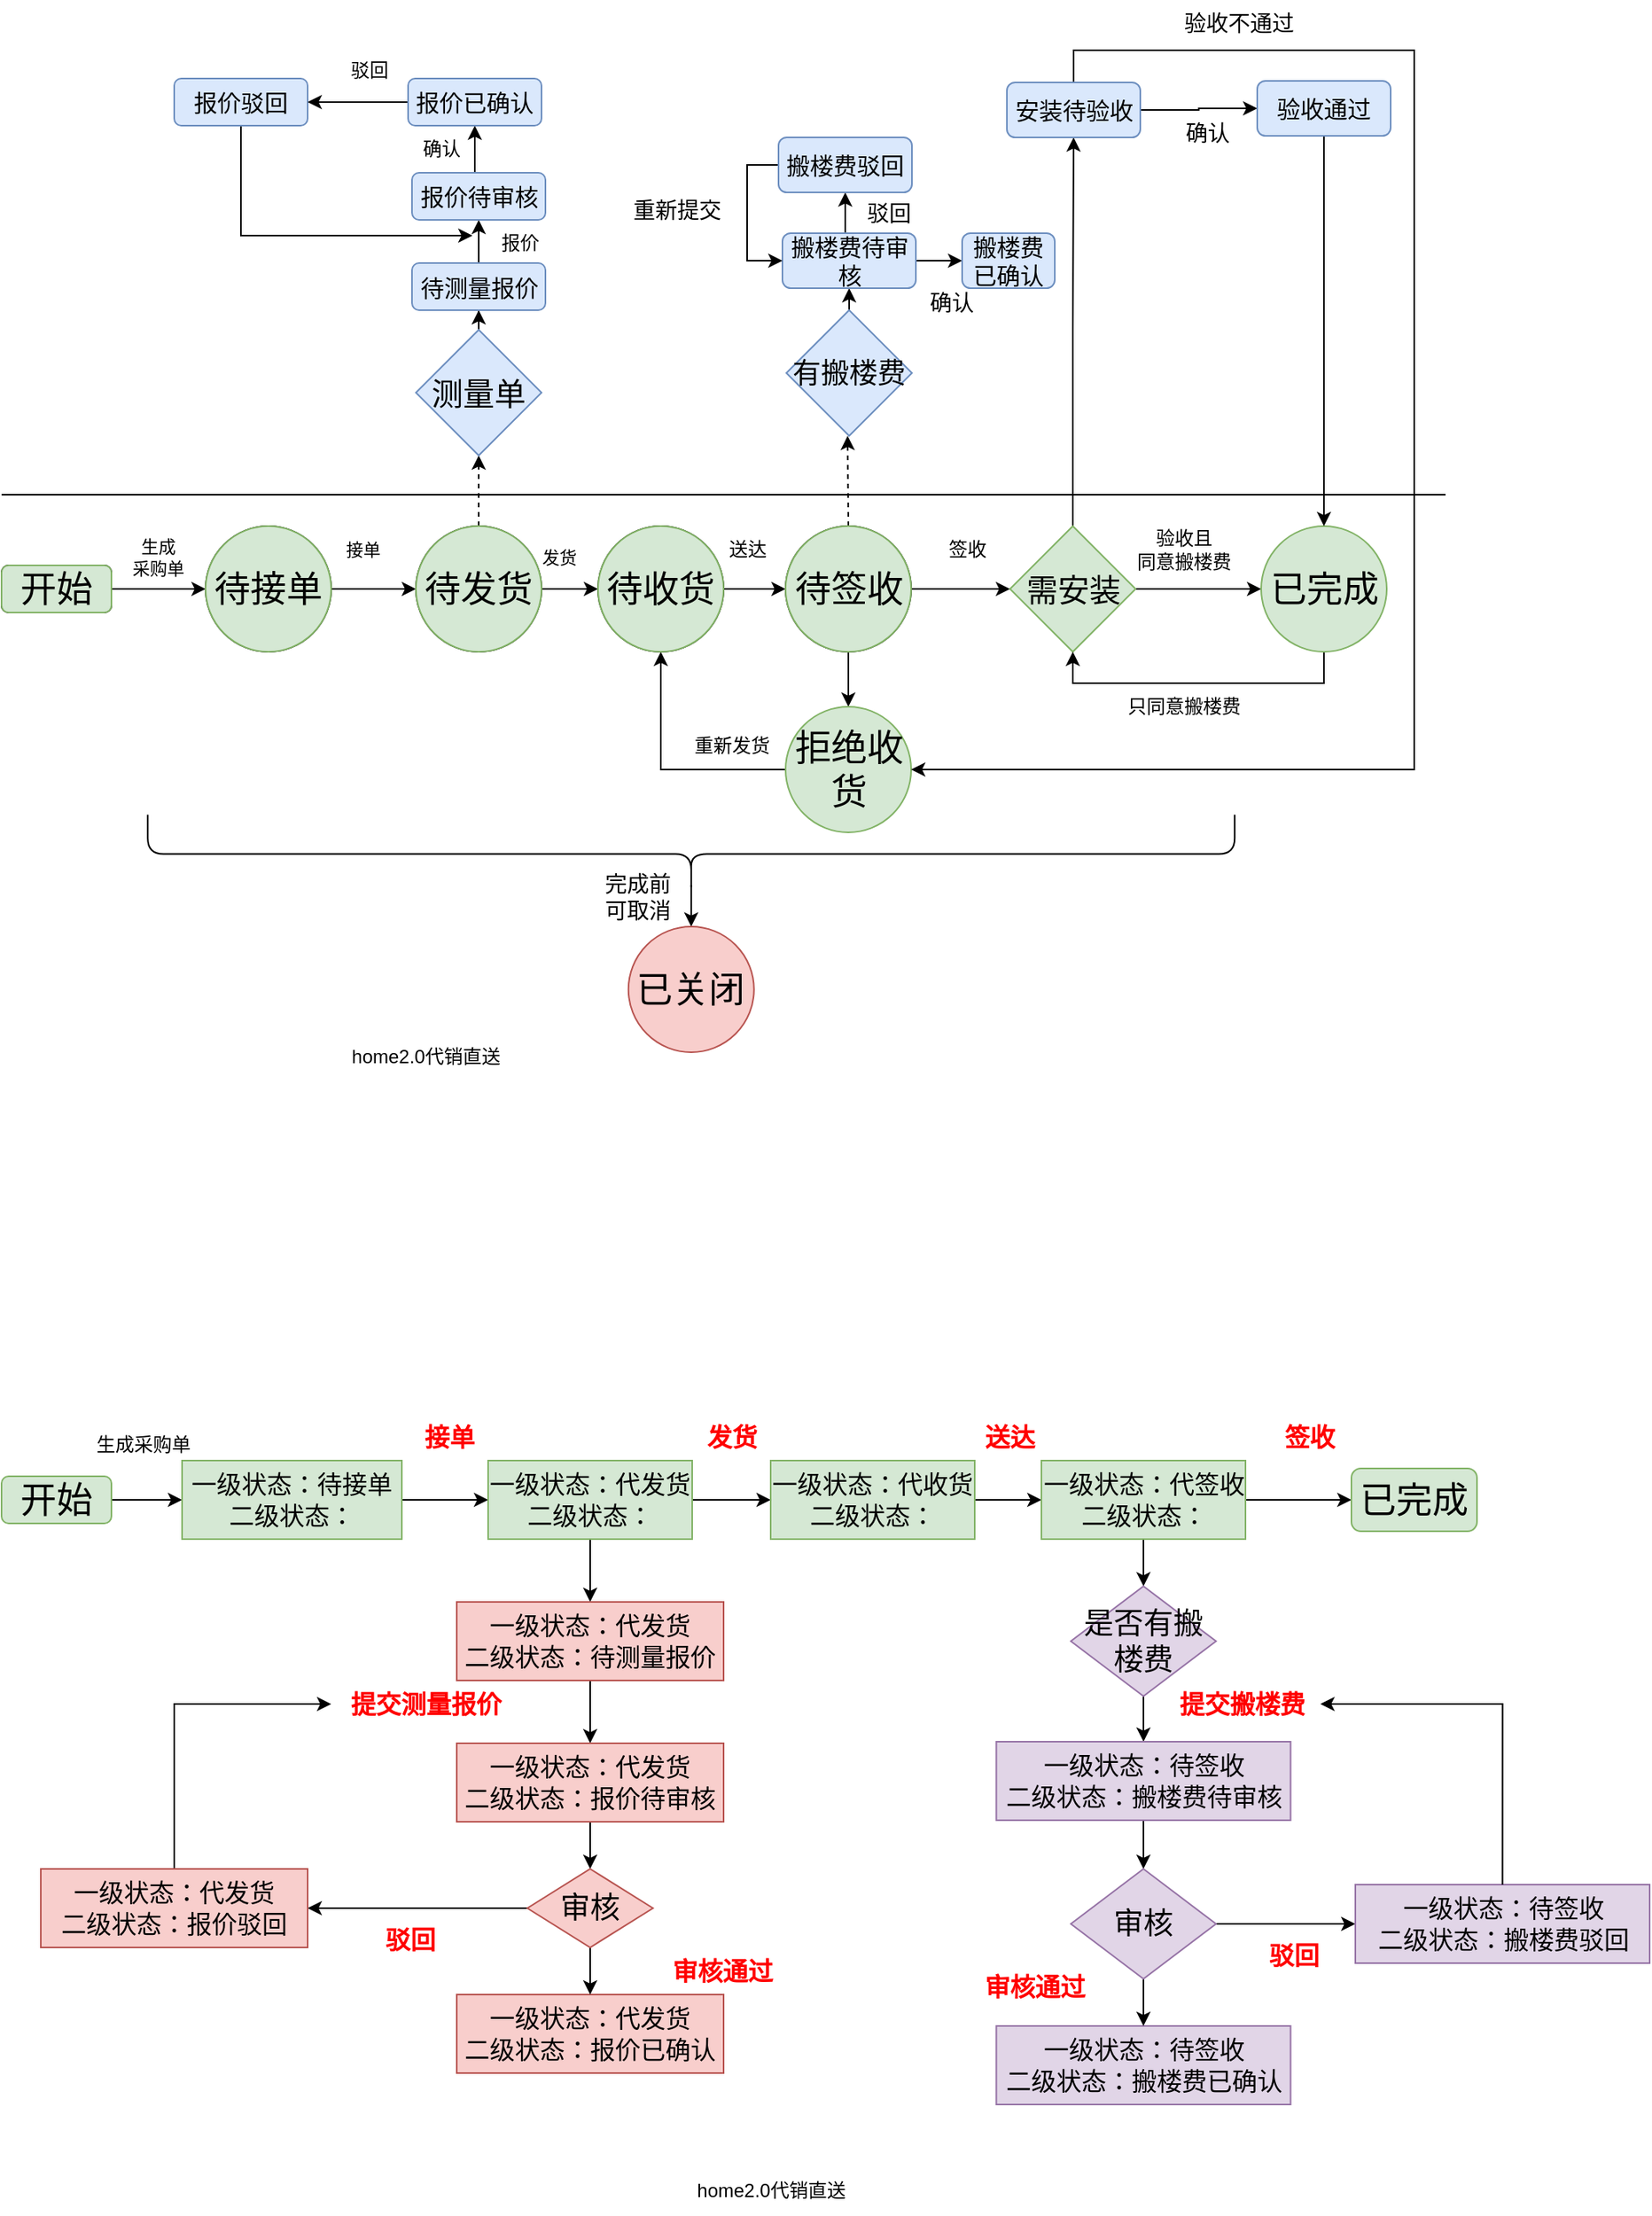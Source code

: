 <mxfile version="22.1.18" type="github" pages="3">
  <diagram id="_4ErnGNw5acjuUnZQd9g" name="第 1 页">
    <mxGraphModel dx="1631" dy="905" grid="1" gridSize="10" guides="1" tooltips="1" connect="1" arrows="1" fold="1" page="1" pageScale="1" pageWidth="827" pageHeight="1169" math="0" shadow="0">
      <root>
        <mxCell id="0" />
        <mxCell id="1" parent="0" />
        <mxCell id="FDQOqPrQZNCEI5LStUVV-4" style="edgeStyle=orthogonalEdgeStyle;rounded=0;orthogonalLoop=1;jettySize=auto;html=1;exitX=1;exitY=0.5;exitDx=0;exitDy=0;fontSize=23;" parent="1" source="FDQOqPrQZNCEI5LStUVV-1" target="FDQOqPrQZNCEI5LStUVV-2" edge="1">
          <mxGeometry relative="1" as="geometry" />
        </mxCell>
        <mxCell id="FDQOqPrQZNCEI5LStUVV-1" value="&lt;font style=&quot;font-size: 23px;&quot;&gt;开始&lt;/font&gt;" style="rounded=1;whiteSpace=wrap;html=1;" parent="1" vertex="1">
          <mxGeometry x="70" y="370" width="70" height="30" as="geometry" />
        </mxCell>
        <mxCell id="FDQOqPrQZNCEI5LStUVV-9" style="edgeStyle=orthogonalEdgeStyle;rounded=0;orthogonalLoop=1;jettySize=auto;html=1;exitX=1;exitY=0.5;exitDx=0;exitDy=0;fontSize=11;" parent="1" source="FDQOqPrQZNCEI5LStUVV-2" target="FDQOqPrQZNCEI5LStUVV-8" edge="1">
          <mxGeometry relative="1" as="geometry" />
        </mxCell>
        <mxCell id="FDQOqPrQZNCEI5LStUVV-2" value="待接单" style="ellipse;whiteSpace=wrap;html=1;aspect=fixed;fontSize=23;" parent="1" vertex="1">
          <mxGeometry x="200" y="345" width="80" height="80" as="geometry" />
        </mxCell>
        <mxCell id="FDQOqPrQZNCEI5LStUVV-7" value="生成&lt;br&gt;采购单" style="text;html=1;strokeColor=none;fillColor=none;align=center;verticalAlign=middle;whiteSpace=wrap;rounded=0;fontSize=11;" parent="1" vertex="1">
          <mxGeometry x="140" y="350" width="60" height="30" as="geometry" />
        </mxCell>
        <mxCell id="FDQOqPrQZNCEI5LStUVV-12" style="edgeStyle=orthogonalEdgeStyle;rounded=0;orthogonalLoop=1;jettySize=auto;html=1;exitX=1;exitY=0.5;exitDx=0;exitDy=0;fontSize=11;" parent="1" source="FDQOqPrQZNCEI5LStUVV-8" target="FDQOqPrQZNCEI5LStUVV-11" edge="1">
          <mxGeometry relative="1" as="geometry" />
        </mxCell>
        <mxCell id="FDQOqPrQZNCEI5LStUVV-29" style="edgeStyle=orthogonalEdgeStyle;rounded=0;orthogonalLoop=1;jettySize=auto;html=1;exitX=0.5;exitY=0;exitDx=0;exitDy=0;entryX=0.5;entryY=1;entryDx=0;entryDy=0;fontSize=12;startArrow=none;startFill=0;dashed=1;" parent="1" source="FDQOqPrQZNCEI5LStUVV-8" target="FDQOqPrQZNCEI5LStUVV-17" edge="1">
          <mxGeometry relative="1" as="geometry" />
        </mxCell>
        <mxCell id="FDQOqPrQZNCEI5LStUVV-8" value="待发货" style="ellipse;whiteSpace=wrap;html=1;aspect=fixed;fontSize=23;" parent="1" vertex="1">
          <mxGeometry x="334" y="345" width="80" height="80" as="geometry" />
        </mxCell>
        <mxCell id="FDQOqPrQZNCEI5LStUVV-10" value="接单" style="text;html=1;align=center;verticalAlign=middle;resizable=0;points=[];autosize=1;strokeColor=none;fillColor=none;fontSize=11;" parent="1" vertex="1">
          <mxGeometry x="275" y="345" width="50" height="30" as="geometry" />
        </mxCell>
        <mxCell id="FDQOqPrQZNCEI5LStUVV-34" style="edgeStyle=orthogonalEdgeStyle;rounded=0;orthogonalLoop=1;jettySize=auto;html=1;exitX=1;exitY=0.5;exitDx=0;exitDy=0;fontSize=12;startArrow=none;startFill=0;" parent="1" source="FDQOqPrQZNCEI5LStUVV-11" target="FDQOqPrQZNCEI5LStUVV-33" edge="1">
          <mxGeometry relative="1" as="geometry" />
        </mxCell>
        <mxCell id="FDQOqPrQZNCEI5LStUVV-11" value="待收货" style="ellipse;whiteSpace=wrap;html=1;aspect=fixed;fontSize=23;" parent="1" vertex="1">
          <mxGeometry x="450" y="345" width="80" height="80" as="geometry" />
        </mxCell>
        <mxCell id="FDQOqPrQZNCEI5LStUVV-13" value="发货" style="text;html=1;align=center;verticalAlign=middle;resizable=0;points=[];autosize=1;strokeColor=none;fillColor=none;fontSize=11;" parent="1" vertex="1">
          <mxGeometry x="400" y="350" width="50" height="30" as="geometry" />
        </mxCell>
        <mxCell id="FDQOqPrQZNCEI5LStUVV-16" value="" style="line;strokeWidth=1;html=1;perimeter=backbonePerimeter;points=[];outlineConnect=0;fontSize=11;" parent="1" vertex="1">
          <mxGeometry x="70" y="320" width="920" height="10" as="geometry" />
        </mxCell>
        <mxCell id="qCSMj7afyLva7ldJmSUC-21" style="edgeStyle=orthogonalEdgeStyle;rounded=0;orthogonalLoop=1;jettySize=auto;html=1;exitX=0.5;exitY=0;exitDx=0;exitDy=0;fontSize=14;" parent="1" source="FDQOqPrQZNCEI5LStUVV-17" target="FDQOqPrQZNCEI5LStUVV-18" edge="1">
          <mxGeometry relative="1" as="geometry" />
        </mxCell>
        <mxCell id="FDQOqPrQZNCEI5LStUVV-17" value="&lt;font style=&quot;font-size: 20px;&quot;&gt;测量单&lt;/font&gt;" style="rhombus;whiteSpace=wrap;html=1;strokeWidth=1;fontSize=11;fillColor=#dae8fc;strokeColor=#6c8ebf;" parent="1" vertex="1">
          <mxGeometry x="334" y="220" width="80" height="80" as="geometry" />
        </mxCell>
        <mxCell id="qCSMj7afyLva7ldJmSUC-22" style="edgeStyle=orthogonalEdgeStyle;rounded=0;orthogonalLoop=1;jettySize=auto;html=1;exitX=0.5;exitY=0;exitDx=0;exitDy=0;entryX=0.5;entryY=1;entryDx=0;entryDy=0;fontSize=14;" parent="1" source="FDQOqPrQZNCEI5LStUVV-18" target="FDQOqPrQZNCEI5LStUVV-19" edge="1">
          <mxGeometry relative="1" as="geometry" />
        </mxCell>
        <mxCell id="FDQOqPrQZNCEI5LStUVV-18" value="&lt;font style=&quot;font-size: 15px;&quot;&gt;待测量报价&lt;/font&gt;" style="rounded=1;whiteSpace=wrap;html=1;fillColor=#dae8fc;strokeColor=#6c8ebf;" parent="1" vertex="1">
          <mxGeometry x="331.5" y="177.5" width="85" height="30" as="geometry" />
        </mxCell>
        <mxCell id="qCSMj7afyLva7ldJmSUC-23" style="edgeStyle=orthogonalEdgeStyle;rounded=0;orthogonalLoop=1;jettySize=auto;html=1;exitX=0.5;exitY=0;exitDx=0;exitDy=0;entryX=0.5;entryY=1;entryDx=0;entryDy=0;fontSize=14;" parent="1" source="FDQOqPrQZNCEI5LStUVV-19" target="FDQOqPrQZNCEI5LStUVV-26" edge="1">
          <mxGeometry relative="1" as="geometry" />
        </mxCell>
        <mxCell id="FDQOqPrQZNCEI5LStUVV-19" value="&lt;span style=&quot;font-size: 15px;&quot;&gt;报价待审核&lt;/span&gt;" style="rounded=1;whiteSpace=wrap;html=1;fillColor=#dae8fc;strokeColor=#6c8ebf;" parent="1" vertex="1">
          <mxGeometry x="331.5" y="120" width="85" height="30" as="geometry" />
        </mxCell>
        <mxCell id="FDQOqPrQZNCEI5LStUVV-21" value="&lt;font style=&quot;font-size: 12px;&quot;&gt;报价&lt;/font&gt;" style="text;html=1;align=center;verticalAlign=middle;resizable=0;points=[];autosize=1;strokeColor=none;fillColor=none;fontSize=15;" parent="1" vertex="1">
          <mxGeometry x="375" y="147.5" width="50" height="30" as="geometry" />
        </mxCell>
        <mxCell id="qCSMj7afyLva7ldJmSUC-25" style="edgeStyle=orthogonalEdgeStyle;rounded=0;orthogonalLoop=1;jettySize=auto;html=1;exitX=0.5;exitY=1;exitDx=0;exitDy=0;fontSize=14;" parent="1" source="FDQOqPrQZNCEI5LStUVV-22" edge="1">
          <mxGeometry relative="1" as="geometry">
            <mxPoint x="370" y="160" as="targetPoint" />
            <Array as="points">
              <mxPoint x="243" y="160" />
              <mxPoint x="370" y="160" />
            </Array>
          </mxGeometry>
        </mxCell>
        <mxCell id="FDQOqPrQZNCEI5LStUVV-22" value="&lt;span style=&quot;font-size: 15px;&quot;&gt;报价驳回&lt;/span&gt;" style="rounded=1;whiteSpace=wrap;html=1;fillColor=#dae8fc;strokeColor=#6c8ebf;" parent="1" vertex="1">
          <mxGeometry x="180" y="60" width="85" height="30" as="geometry" />
        </mxCell>
        <mxCell id="FDQOqPrQZNCEI5LStUVV-24" value="驳回" style="text;html=1;align=center;verticalAlign=middle;resizable=0;points=[];autosize=1;strokeColor=none;fillColor=none;fontSize=12;" parent="1" vertex="1">
          <mxGeometry x="279" y="40" width="50" height="30" as="geometry" />
        </mxCell>
        <mxCell id="qCSMj7afyLva7ldJmSUC-24" style="edgeStyle=orthogonalEdgeStyle;rounded=0;orthogonalLoop=1;jettySize=auto;html=1;exitX=0;exitY=0.5;exitDx=0;exitDy=0;fontSize=14;" parent="1" source="FDQOqPrQZNCEI5LStUVV-26" target="FDQOqPrQZNCEI5LStUVV-22" edge="1">
          <mxGeometry relative="1" as="geometry" />
        </mxCell>
        <mxCell id="FDQOqPrQZNCEI5LStUVV-26" value="&lt;span style=&quot;font-size: 15px;&quot;&gt;报价已确认&lt;/span&gt;" style="rounded=1;whiteSpace=wrap;html=1;fillColor=#dae8fc;strokeColor=#6c8ebf;" parent="1" vertex="1">
          <mxGeometry x="329" y="60" width="85" height="30" as="geometry" />
        </mxCell>
        <mxCell id="FDQOqPrQZNCEI5LStUVV-28" value="确认" style="text;html=1;align=center;verticalAlign=middle;resizable=0;points=[];autosize=1;strokeColor=none;fillColor=none;fontSize=12;" parent="1" vertex="1">
          <mxGeometry x="325" y="90" width="50" height="30" as="geometry" />
        </mxCell>
        <mxCell id="FDQOqPrQZNCEI5LStUVV-37" style="edgeStyle=orthogonalEdgeStyle;rounded=0;orthogonalLoop=1;jettySize=auto;html=1;exitX=0.5;exitY=1;exitDx=0;exitDy=0;entryX=0.5;entryY=0;entryDx=0;entryDy=0;fontSize=12;startArrow=none;startFill=0;" parent="1" source="FDQOqPrQZNCEI5LStUVV-33" target="FDQOqPrQZNCEI5LStUVV-36" edge="1">
          <mxGeometry relative="1" as="geometry" />
        </mxCell>
        <mxCell id="qCSMj7afyLva7ldJmSUC-2" style="edgeStyle=orthogonalEdgeStyle;rounded=0;orthogonalLoop=1;jettySize=auto;html=1;exitX=1;exitY=0.5;exitDx=0;exitDy=0;entryX=0;entryY=0.5;entryDx=0;entryDy=0;" parent="1" source="FDQOqPrQZNCEI5LStUVV-33" target="qCSMj7afyLva7ldJmSUC-1" edge="1">
          <mxGeometry relative="1" as="geometry">
            <mxPoint x="692.5" y="385" as="targetPoint" />
          </mxGeometry>
        </mxCell>
        <mxCell id="qCSMj7afyLva7ldJmSUC-18" style="edgeStyle=orthogonalEdgeStyle;rounded=0;orthogonalLoop=1;jettySize=auto;html=1;exitX=0.5;exitY=0;exitDx=0;exitDy=0;fontSize=14;dashed=1;" parent="1" source="FDQOqPrQZNCEI5LStUVV-33" edge="1">
          <mxGeometry relative="1" as="geometry">
            <mxPoint x="609" y="287.5" as="targetPoint" />
          </mxGeometry>
        </mxCell>
        <mxCell id="FDQOqPrQZNCEI5LStUVV-33" value="待签收" style="ellipse;whiteSpace=wrap;html=1;aspect=fixed;fontSize=23;" parent="1" vertex="1">
          <mxGeometry x="569.5" y="345" width="80" height="80" as="geometry" />
        </mxCell>
        <mxCell id="FDQOqPrQZNCEI5LStUVV-35" value="送达" style="text;html=1;align=center;verticalAlign=middle;resizable=0;points=[];autosize=1;strokeColor=none;fillColor=none;fontSize=12;" parent="1" vertex="1">
          <mxGeometry x="520" y="345" width="50" height="30" as="geometry" />
        </mxCell>
        <mxCell id="FDQOqPrQZNCEI5LStUVV-38" style="edgeStyle=orthogonalEdgeStyle;rounded=0;orthogonalLoop=1;jettySize=auto;html=1;exitX=0;exitY=0.5;exitDx=0;exitDy=0;fontSize=12;startArrow=none;startFill=0;" parent="1" source="FDQOqPrQZNCEI5LStUVV-36" target="FDQOqPrQZNCEI5LStUVV-11" edge="1">
          <mxGeometry relative="1" as="geometry" />
        </mxCell>
        <mxCell id="FDQOqPrQZNCEI5LStUVV-36" value="拒绝收货" style="ellipse;whiteSpace=wrap;html=1;aspect=fixed;fontSize=23;fillColor=#d5e8d4;strokeColor=#82b366;" parent="1" vertex="1">
          <mxGeometry x="569.5" y="460" width="80" height="80" as="geometry" />
        </mxCell>
        <mxCell id="FDQOqPrQZNCEI5LStUVV-39" value="重新发货" style="text;html=1;align=center;verticalAlign=middle;resizable=0;points=[];autosize=1;strokeColor=none;fillColor=none;fontSize=12;" parent="1" vertex="1">
          <mxGeometry x="500" y="470" width="70" height="30" as="geometry" />
        </mxCell>
        <mxCell id="qCSMj7afyLva7ldJmSUC-5" style="edgeStyle=orthogonalEdgeStyle;rounded=0;orthogonalLoop=1;jettySize=auto;html=1;exitX=1;exitY=0.5;exitDx=0;exitDy=0;" parent="1" source="qCSMj7afyLva7ldJmSUC-1" target="qCSMj7afyLva7ldJmSUC-4" edge="1">
          <mxGeometry relative="1" as="geometry" />
        </mxCell>
        <mxCell id="qCSMj7afyLva7ldJmSUC-39" style="edgeStyle=orthogonalEdgeStyle;rounded=0;orthogonalLoop=1;jettySize=auto;html=1;exitX=0.5;exitY=0;exitDx=0;exitDy=0;entryX=0.5;entryY=1;entryDx=0;entryDy=0;fontSize=14;" parent="1" source="qCSMj7afyLva7ldJmSUC-1" target="qCSMj7afyLva7ldJmSUC-31" edge="1">
          <mxGeometry relative="1" as="geometry" />
        </mxCell>
        <mxCell id="qCSMj7afyLva7ldJmSUC-1" value="&lt;span style=&quot;font-size: 20px;&quot;&gt;需安装&lt;/span&gt;" style="rhombus;whiteSpace=wrap;html=1;strokeWidth=1;fontSize=11;fillColor=#d5e8d4;strokeColor=#82b366;" parent="1" vertex="1">
          <mxGeometry x="712.5" y="345" width="80" height="80" as="geometry" />
        </mxCell>
        <mxCell id="qCSMj7afyLva7ldJmSUC-3" value="签收" style="text;html=1;align=center;verticalAlign=middle;resizable=0;points=[];autosize=1;strokeColor=none;fillColor=none;" parent="1" vertex="1">
          <mxGeometry x="660" y="345" width="50" height="30" as="geometry" />
        </mxCell>
        <mxCell id="qCSMj7afyLva7ldJmSUC-7" style="edgeStyle=orthogonalEdgeStyle;rounded=0;orthogonalLoop=1;jettySize=auto;html=1;exitX=0.5;exitY=1;exitDx=0;exitDy=0;entryX=0.5;entryY=1;entryDx=0;entryDy=0;" parent="1" source="qCSMj7afyLva7ldJmSUC-4" target="qCSMj7afyLva7ldJmSUC-1" edge="1">
          <mxGeometry relative="1" as="geometry" />
        </mxCell>
        <mxCell id="qCSMj7afyLva7ldJmSUC-4" value="已完成" style="ellipse;whiteSpace=wrap;html=1;aspect=fixed;fontSize=23;fillColor=#d5e8d4;strokeColor=#82b366;" parent="1" vertex="1">
          <mxGeometry x="872.5" y="345" width="80" height="80" as="geometry" />
        </mxCell>
        <mxCell id="qCSMj7afyLva7ldJmSUC-6" value="验收且&lt;br&gt;同意搬楼费" style="text;html=1;align=center;verticalAlign=middle;resizable=0;points=[];autosize=1;strokeColor=none;fillColor=none;" parent="1" vertex="1">
          <mxGeometry x="782.5" y="340" width="80" height="40" as="geometry" />
        </mxCell>
        <mxCell id="qCSMj7afyLva7ldJmSUC-8" value="只同意搬楼费" style="text;html=1;align=center;verticalAlign=middle;resizable=0;points=[];autosize=1;strokeColor=none;fillColor=none;" parent="1" vertex="1">
          <mxGeometry x="772.5" y="445" width="100" height="30" as="geometry" />
        </mxCell>
        <mxCell id="qCSMj7afyLva7ldJmSUC-26" style="edgeStyle=orthogonalEdgeStyle;rounded=0;orthogonalLoop=1;jettySize=auto;html=1;exitX=0.5;exitY=0;exitDx=0;exitDy=0;entryX=0.5;entryY=1;entryDx=0;entryDy=0;fontSize=14;" parent="1" source="qCSMj7afyLva7ldJmSUC-9" target="qCSMj7afyLva7ldJmSUC-10" edge="1">
          <mxGeometry relative="1" as="geometry" />
        </mxCell>
        <mxCell id="qCSMj7afyLva7ldJmSUC-9" value="&lt;font style=&quot;font-size: 18px;&quot;&gt;有搬楼费&lt;/font&gt;" style="rhombus;whiteSpace=wrap;html=1;strokeWidth=1;fontSize=11;fillColor=#dae8fc;strokeColor=#6c8ebf;" parent="1" vertex="1">
          <mxGeometry x="570" y="207.5" width="80" height="80" as="geometry" />
        </mxCell>
        <mxCell id="qCSMj7afyLva7ldJmSUC-28" style="edgeStyle=orthogonalEdgeStyle;rounded=0;orthogonalLoop=1;jettySize=auto;html=1;exitX=0.5;exitY=0;exitDx=0;exitDy=0;entryX=0.5;entryY=1;entryDx=0;entryDy=0;fontSize=14;" parent="1" source="qCSMj7afyLva7ldJmSUC-10" target="qCSMj7afyLva7ldJmSUC-11" edge="1">
          <mxGeometry relative="1" as="geometry" />
        </mxCell>
        <mxCell id="qCSMj7afyLva7ldJmSUC-29" style="edgeStyle=orthogonalEdgeStyle;rounded=0;orthogonalLoop=1;jettySize=auto;html=1;exitX=1;exitY=0.5;exitDx=0;exitDy=0;fontSize=14;" parent="1" source="qCSMj7afyLva7ldJmSUC-10" target="qCSMj7afyLva7ldJmSUC-12" edge="1">
          <mxGeometry relative="1" as="geometry" />
        </mxCell>
        <mxCell id="qCSMj7afyLva7ldJmSUC-10" value="&lt;span style=&quot;font-size: 15px;&quot;&gt;搬楼费待审核&lt;/span&gt;" style="rounded=1;whiteSpace=wrap;html=1;fillColor=#dae8fc;strokeColor=#6c8ebf;" parent="1" vertex="1">
          <mxGeometry x="567.5" y="158.5" width="85" height="35" as="geometry" />
        </mxCell>
        <mxCell id="qCSMj7afyLva7ldJmSUC-30" style="edgeStyle=orthogonalEdgeStyle;rounded=0;orthogonalLoop=1;jettySize=auto;html=1;exitX=0;exitY=0.5;exitDx=0;exitDy=0;entryX=0;entryY=0.5;entryDx=0;entryDy=0;fontSize=14;" parent="1" source="qCSMj7afyLva7ldJmSUC-11" target="qCSMj7afyLva7ldJmSUC-10" edge="1">
          <mxGeometry relative="1" as="geometry" />
        </mxCell>
        <mxCell id="qCSMj7afyLva7ldJmSUC-11" value="&lt;span style=&quot;font-size: 15px;&quot;&gt;搬楼费驳回&lt;/span&gt;" style="rounded=1;whiteSpace=wrap;html=1;fillColor=#dae8fc;strokeColor=#6c8ebf;" parent="1" vertex="1">
          <mxGeometry x="565" y="97.5" width="85" height="35" as="geometry" />
        </mxCell>
        <mxCell id="qCSMj7afyLva7ldJmSUC-12" value="&lt;span style=&quot;font-size: 15px;&quot;&gt;搬楼费已确认&lt;/span&gt;" style="rounded=1;whiteSpace=wrap;html=1;fillColor=#dae8fc;strokeColor=#6c8ebf;" parent="1" vertex="1">
          <mxGeometry x="682" y="158.5" width="59" height="35" as="geometry" />
        </mxCell>
        <mxCell id="qCSMj7afyLva7ldJmSUC-15" value="&lt;font style=&quot;font-size: 14px;&quot;&gt;驳回&lt;/font&gt;" style="text;html=1;align=center;verticalAlign=middle;resizable=0;points=[];autosize=1;strokeColor=none;fillColor=none;fontSize=18;" parent="1" vertex="1">
          <mxGeometry x="610" y="125" width="50" height="40" as="geometry" />
        </mxCell>
        <mxCell id="qCSMj7afyLva7ldJmSUC-17" value="确认" style="text;html=1;align=center;verticalAlign=middle;resizable=0;points=[];autosize=1;strokeColor=none;fillColor=none;fontSize=14;" parent="1" vertex="1">
          <mxGeometry x="650" y="187.5" width="50" height="30" as="geometry" />
        </mxCell>
        <mxCell id="qCSMj7afyLva7ldJmSUC-20" value="重新提交" style="text;html=1;align=center;verticalAlign=middle;resizable=0;points=[];autosize=1;strokeColor=none;fillColor=none;fontSize=14;" parent="1" vertex="1">
          <mxGeometry x="460" y="128.5" width="80" height="30" as="geometry" />
        </mxCell>
        <mxCell id="qCSMj7afyLva7ldJmSUC-40" style="edgeStyle=orthogonalEdgeStyle;rounded=0;orthogonalLoop=1;jettySize=auto;html=1;exitX=1;exitY=0.5;exitDx=0;exitDy=0;fontSize=14;" parent="1" source="qCSMj7afyLva7ldJmSUC-31" target="qCSMj7afyLva7ldJmSUC-32" edge="1">
          <mxGeometry relative="1" as="geometry" />
        </mxCell>
        <mxCell id="qCSMj7afyLva7ldJmSUC-43" style="edgeStyle=orthogonalEdgeStyle;rounded=0;orthogonalLoop=1;jettySize=auto;html=1;exitX=0.5;exitY=0;exitDx=0;exitDy=0;entryX=1;entryY=0.5;entryDx=0;entryDy=0;fontSize=14;" parent="1" source="qCSMj7afyLva7ldJmSUC-31" target="FDQOqPrQZNCEI5LStUVV-36" edge="1">
          <mxGeometry relative="1" as="geometry">
            <Array as="points">
              <mxPoint x="753" y="42" />
              <mxPoint x="970" y="42" />
              <mxPoint x="970" y="500" />
            </Array>
          </mxGeometry>
        </mxCell>
        <mxCell id="qCSMj7afyLva7ldJmSUC-31" value="&lt;span style=&quot;font-size: 15px;&quot;&gt;安装待验收&lt;/span&gt;" style="rounded=1;whiteSpace=wrap;html=1;fillColor=#dae8fc;strokeColor=#6c8ebf;" parent="1" vertex="1">
          <mxGeometry x="710.5" y="62.5" width="85" height="35" as="geometry" />
        </mxCell>
        <mxCell id="qCSMj7afyLva7ldJmSUC-42" style="edgeStyle=orthogonalEdgeStyle;rounded=0;orthogonalLoop=1;jettySize=auto;html=1;exitX=0.5;exitY=1;exitDx=0;exitDy=0;fontSize=14;" parent="1" source="qCSMj7afyLva7ldJmSUC-32" target="qCSMj7afyLva7ldJmSUC-4" edge="1">
          <mxGeometry relative="1" as="geometry" />
        </mxCell>
        <mxCell id="qCSMj7afyLva7ldJmSUC-32" value="&lt;span style=&quot;font-size: 15px;&quot;&gt;验收通过&lt;/span&gt;" style="rounded=1;whiteSpace=wrap;html=1;fillColor=#dae8fc;strokeColor=#6c8ebf;" parent="1" vertex="1">
          <mxGeometry x="870" y="61.5" width="85" height="35" as="geometry" />
        </mxCell>
        <mxCell id="qCSMj7afyLva7ldJmSUC-35" value="确认" style="text;html=1;align=center;verticalAlign=middle;resizable=0;points=[];autosize=1;strokeColor=none;fillColor=none;fontSize=14;" parent="1" vertex="1">
          <mxGeometry x="812.5" y="80" width="50" height="30" as="geometry" />
        </mxCell>
        <mxCell id="qCSMj7afyLva7ldJmSUC-37" value="验收不通过" style="text;html=1;align=center;verticalAlign=middle;resizable=0;points=[];autosize=1;strokeColor=none;fillColor=none;fontSize=14;" parent="1" vertex="1">
          <mxGeometry x="812.5" y="10" width="90" height="30" as="geometry" />
        </mxCell>
        <mxCell id="qCSMj7afyLva7ldJmSUC-46" style="edgeStyle=orthogonalEdgeStyle;rounded=0;orthogonalLoop=1;jettySize=auto;html=1;exitX=0.1;exitY=0.5;exitDx=0;exitDy=0;exitPerimeter=0;entryX=0.5;entryY=0;entryDx=0;entryDy=0;fontSize=14;" parent="1" source="qCSMj7afyLva7ldJmSUC-44" target="qCSMj7afyLva7ldJmSUC-45" edge="1">
          <mxGeometry relative="1" as="geometry" />
        </mxCell>
        <mxCell id="qCSMj7afyLva7ldJmSUC-44" value="" style="shape=curlyBracket;whiteSpace=wrap;html=1;rounded=1;fontSize=14;rotation=-90;" parent="1" vertex="1">
          <mxGeometry x="484.38" y="207.5" width="50" height="692.5" as="geometry" />
        </mxCell>
        <mxCell id="qCSMj7afyLva7ldJmSUC-45" value="已关闭" style="ellipse;whiteSpace=wrap;html=1;aspect=fixed;fontSize=23;fillColor=#f8cecc;strokeColor=#b85450;" parent="1" vertex="1">
          <mxGeometry x="469.38" y="600" width="80" height="80" as="geometry" />
        </mxCell>
        <mxCell id="qCSMj7afyLva7ldJmSUC-47" value="完成前&lt;br&gt;可取消" style="text;html=1;align=center;verticalAlign=middle;resizable=0;points=[];autosize=1;strokeColor=none;fillColor=none;fontSize=14;" parent="1" vertex="1">
          <mxGeometry x="440" y="556.25" width="70" height="50" as="geometry" />
        </mxCell>
        <mxCell id="qCSMj7afyLva7ldJmSUC-48" value="&lt;font style=&quot;font-size: 23px;&quot;&gt;开始&lt;/font&gt;" style="rounded=1;whiteSpace=wrap;html=1;fillColor=#d5e8d4;strokeColor=#82b366;" parent="1" vertex="1">
          <mxGeometry x="70" y="370" width="70" height="30" as="geometry" />
        </mxCell>
        <mxCell id="qCSMj7afyLva7ldJmSUC-49" value="待接单" style="ellipse;whiteSpace=wrap;html=1;aspect=fixed;fontSize=23;fillColor=#d5e8d4;strokeColor=#82b366;" parent="1" vertex="1">
          <mxGeometry x="200" y="345" width="80" height="80" as="geometry" />
        </mxCell>
        <mxCell id="qCSMj7afyLva7ldJmSUC-50" value="待发货" style="ellipse;whiteSpace=wrap;html=1;aspect=fixed;fontSize=23;fillColor=#d5e8d4;strokeColor=#82b366;" parent="1" vertex="1">
          <mxGeometry x="334" y="345" width="80" height="80" as="geometry" />
        </mxCell>
        <mxCell id="qCSMj7afyLva7ldJmSUC-51" value="待收货" style="ellipse;whiteSpace=wrap;html=1;aspect=fixed;fontSize=23;fillColor=#d5e8d4;strokeColor=#82b366;" parent="1" vertex="1">
          <mxGeometry x="450" y="345" width="80" height="80" as="geometry" />
        </mxCell>
        <mxCell id="qCSMj7afyLva7ldJmSUC-52" value="待签收" style="ellipse;whiteSpace=wrap;html=1;aspect=fixed;fontSize=23;fillColor=#d5e8d4;strokeColor=#82b366;" parent="1" vertex="1">
          <mxGeometry x="569.5" y="345" width="80" height="80" as="geometry" />
        </mxCell>
        <mxCell id="z70ZR2TUQVztYwn-_1U--1" value="home2.0代销直送" style="text;html=1;align=center;verticalAlign=middle;resizable=0;points=[];autosize=1;strokeColor=none;fillColor=none;" parent="1" vertex="1">
          <mxGeometry x="280" y="668" width="120" height="30" as="geometry" />
        </mxCell>
        <mxCell id="z70ZR2TUQVztYwn-_1U--8" style="edgeStyle=orthogonalEdgeStyle;rounded=0;orthogonalLoop=1;jettySize=auto;html=1;exitX=1;exitY=0.5;exitDx=0;exitDy=0;entryX=0;entryY=0.5;entryDx=0;entryDy=0;" parent="1" source="z70ZR2TUQVztYwn-_1U--2" target="z70ZR2TUQVztYwn-_1U--3" edge="1">
          <mxGeometry relative="1" as="geometry" />
        </mxCell>
        <mxCell id="z70ZR2TUQVztYwn-_1U--2" value="&lt;font style=&quot;font-size: 23px;&quot;&gt;开始&lt;/font&gt;" style="rounded=1;whiteSpace=wrap;html=1;fillColor=#d5e8d4;strokeColor=#82b366;" parent="1" vertex="1">
          <mxGeometry x="70" y="950" width="70" height="30" as="geometry" />
        </mxCell>
        <mxCell id="z70ZR2TUQVztYwn-_1U--10" style="edgeStyle=orthogonalEdgeStyle;rounded=0;orthogonalLoop=1;jettySize=auto;html=1;exitX=1;exitY=0.5;exitDx=0;exitDy=0;" parent="1" source="z70ZR2TUQVztYwn-_1U--3" target="z70ZR2TUQVztYwn-_1U--4" edge="1">
          <mxGeometry relative="1" as="geometry" />
        </mxCell>
        <mxCell id="z70ZR2TUQVztYwn-_1U--3" value="&lt;font style=&quot;font-size: 16px;&quot;&gt;一级状态：待接单&lt;br&gt;二级状态：&lt;br&gt;&lt;/font&gt;" style="rounded=0;whiteSpace=wrap;html=1;fillColor=#d5e8d4;strokeColor=#82b366;" parent="1" vertex="1">
          <mxGeometry x="185" y="940" width="140" height="50" as="geometry" />
        </mxCell>
        <mxCell id="z70ZR2TUQVztYwn-_1U--12" style="edgeStyle=orthogonalEdgeStyle;rounded=0;orthogonalLoop=1;jettySize=auto;html=1;exitX=1;exitY=0.5;exitDx=0;exitDy=0;" parent="1" source="z70ZR2TUQVztYwn-_1U--4" target="z70ZR2TUQVztYwn-_1U--5" edge="1">
          <mxGeometry relative="1" as="geometry" />
        </mxCell>
        <mxCell id="z70ZR2TUQVztYwn-_1U--23" style="edgeStyle=orthogonalEdgeStyle;rounded=0;orthogonalLoop=1;jettySize=auto;html=1;exitX=0.5;exitY=1;exitDx=0;exitDy=0;entryX=0.5;entryY=0;entryDx=0;entryDy=0;" parent="1" source="z70ZR2TUQVztYwn-_1U--4" target="z70ZR2TUQVztYwn-_1U--20" edge="1">
          <mxGeometry relative="1" as="geometry" />
        </mxCell>
        <mxCell id="z70ZR2TUQVztYwn-_1U--4" value="&lt;font style=&quot;font-size: 16px;&quot;&gt;一级状态：代发货&lt;br&gt;二级状态：&lt;br&gt;&lt;/font&gt;" style="rounded=0;whiteSpace=wrap;html=1;fillColor=#d5e8d4;strokeColor=#82b366;" parent="1" vertex="1">
          <mxGeometry x="380" y="940" width="130" height="50" as="geometry" />
        </mxCell>
        <mxCell id="z70ZR2TUQVztYwn-_1U--17" style="edgeStyle=orthogonalEdgeStyle;rounded=0;orthogonalLoop=1;jettySize=auto;html=1;exitX=1;exitY=0.5;exitDx=0;exitDy=0;" parent="1" source="z70ZR2TUQVztYwn-_1U--5" target="z70ZR2TUQVztYwn-_1U--6" edge="1">
          <mxGeometry relative="1" as="geometry" />
        </mxCell>
        <mxCell id="z70ZR2TUQVztYwn-_1U--5" value="&lt;font style=&quot;font-size: 16px;&quot;&gt;一级状态：代收货&lt;br&gt;二级状态：&lt;br&gt;&lt;/font&gt;" style="rounded=0;whiteSpace=wrap;html=1;fillColor=#d5e8d4;strokeColor=#82b366;" parent="1" vertex="1">
          <mxGeometry x="560" y="940" width="130" height="50" as="geometry" />
        </mxCell>
        <mxCell id="z70ZR2TUQVztYwn-_1U--16" style="edgeStyle=orthogonalEdgeStyle;rounded=0;orthogonalLoop=1;jettySize=auto;html=1;exitX=1;exitY=0.5;exitDx=0;exitDy=0;" parent="1" source="z70ZR2TUQVztYwn-_1U--6" target="z70ZR2TUQVztYwn-_1U--7" edge="1">
          <mxGeometry relative="1" as="geometry" />
        </mxCell>
        <mxCell id="z70ZR2TUQVztYwn-_1U--40" style="edgeStyle=orthogonalEdgeStyle;rounded=0;orthogonalLoop=1;jettySize=auto;html=1;exitX=0.5;exitY=1;exitDx=0;exitDy=0;" parent="1" source="z70ZR2TUQVztYwn-_1U--6" target="z70ZR2TUQVztYwn-_1U--36" edge="1">
          <mxGeometry relative="1" as="geometry" />
        </mxCell>
        <mxCell id="z70ZR2TUQVztYwn-_1U--6" value="&lt;font style=&quot;font-size: 16px;&quot;&gt;一级状态：代签收&lt;br&gt;二级状态：&lt;br&gt;&lt;/font&gt;" style="rounded=0;whiteSpace=wrap;html=1;fillColor=#d5e8d4;strokeColor=#82b366;" parent="1" vertex="1">
          <mxGeometry x="732.5" y="940" width="130" height="50" as="geometry" />
        </mxCell>
        <mxCell id="z70ZR2TUQVztYwn-_1U--7" value="&lt;font style=&quot;font-size: 23px;&quot;&gt;已完成&lt;/font&gt;" style="rounded=1;whiteSpace=wrap;html=1;fillColor=#d5e8d4;strokeColor=#82b366;" parent="1" vertex="1">
          <mxGeometry x="930" y="945" width="80" height="40" as="geometry" />
        </mxCell>
        <mxCell id="z70ZR2TUQVztYwn-_1U--9" value="生成采购单" style="text;html=1;align=center;verticalAlign=middle;resizable=0;points=[];autosize=1;strokeColor=none;fillColor=none;" parent="1" vertex="1">
          <mxGeometry x="120" y="915" width="80" height="30" as="geometry" />
        </mxCell>
        <mxCell id="z70ZR2TUQVztYwn-_1U--11" value="&lt;b&gt;&lt;font color=&quot;#ff0000&quot; style=&quot;font-size: 16px;&quot;&gt;接单&lt;/font&gt;&lt;/b&gt;" style="text;html=1;align=center;verticalAlign=middle;resizable=0;points=[];autosize=1;strokeColor=none;fillColor=none;" parent="1" vertex="1">
          <mxGeometry x="325" y="910" width="60" height="30" as="geometry" />
        </mxCell>
        <mxCell id="z70ZR2TUQVztYwn-_1U--13" value="&lt;b&gt;&lt;font color=&quot;#ff0000&quot; style=&quot;font-size: 16px;&quot;&gt;发货&lt;/font&gt;&lt;/b&gt;" style="text;html=1;align=center;verticalAlign=middle;resizable=0;points=[];autosize=1;strokeColor=none;fillColor=none;" parent="1" vertex="1">
          <mxGeometry x="505" y="910" width="60" height="30" as="geometry" />
        </mxCell>
        <mxCell id="z70ZR2TUQVztYwn-_1U--14" value="&lt;b&gt;&lt;font color=&quot;#ff0000&quot; style=&quot;font-size: 16px;&quot;&gt;送达&lt;/font&gt;&lt;/b&gt;" style="text;html=1;align=center;verticalAlign=middle;resizable=0;points=[];autosize=1;strokeColor=none;fillColor=none;" parent="1" vertex="1">
          <mxGeometry x="682" y="910" width="60" height="30" as="geometry" />
        </mxCell>
        <mxCell id="z70ZR2TUQVztYwn-_1U--15" value="&lt;b&gt;&lt;font color=&quot;#ff0000&quot; style=&quot;font-size: 16px;&quot;&gt;签收&lt;/font&gt;&lt;/b&gt;" style="text;html=1;align=center;verticalAlign=middle;resizable=0;points=[];autosize=1;strokeColor=none;fillColor=none;" parent="1" vertex="1">
          <mxGeometry x="872.5" y="910" width="60" height="30" as="geometry" />
        </mxCell>
        <mxCell id="z70ZR2TUQVztYwn-_1U--25" style="edgeStyle=orthogonalEdgeStyle;rounded=0;orthogonalLoop=1;jettySize=auto;html=1;exitX=0.5;exitY=1;exitDx=0;exitDy=0;" parent="1" source="z70ZR2TUQVztYwn-_1U--20" target="z70ZR2TUQVztYwn-_1U--21" edge="1">
          <mxGeometry relative="1" as="geometry" />
        </mxCell>
        <mxCell id="z70ZR2TUQVztYwn-_1U--20" value="&lt;font style=&quot;font-size: 16px;&quot;&gt;一级状态：代发货&lt;br&gt;二级状态：待测量报价&lt;br&gt;&lt;/font&gt;" style="rounded=0;whiteSpace=wrap;html=1;fillColor=#f8cecc;strokeColor=#b85450;" parent="1" vertex="1">
          <mxGeometry x="360" y="1030" width="170" height="50" as="geometry" />
        </mxCell>
        <mxCell id="z70ZR2TUQVztYwn-_1U--29" style="edgeStyle=orthogonalEdgeStyle;rounded=0;orthogonalLoop=1;jettySize=auto;html=1;exitX=0.5;exitY=1;exitDx=0;exitDy=0;" parent="1" source="z70ZR2TUQVztYwn-_1U--21" target="z70ZR2TUQVztYwn-_1U--28" edge="1">
          <mxGeometry relative="1" as="geometry" />
        </mxCell>
        <mxCell id="z70ZR2TUQVztYwn-_1U--21" value="&lt;font style=&quot;font-size: 16px;&quot;&gt;一级状态：代发货&lt;br&gt;二级状态：报价待审核&lt;br&gt;&lt;/font&gt;" style="rounded=0;whiteSpace=wrap;html=1;fillColor=#f8cecc;strokeColor=#b85450;" parent="1" vertex="1">
          <mxGeometry x="360" y="1120" width="170" height="50" as="geometry" />
        </mxCell>
        <mxCell id="z70ZR2TUQVztYwn-_1U--22" value="&lt;font style=&quot;font-size: 16px;&quot;&gt;一级状态：代发货&lt;br&gt;二级状态：报价已确认&lt;br&gt;&lt;/font&gt;" style="rounded=0;whiteSpace=wrap;html=1;fillColor=#f8cecc;strokeColor=#b85450;" parent="1" vertex="1">
          <mxGeometry x="360" y="1280" width="170" height="50" as="geometry" />
        </mxCell>
        <mxCell id="z70ZR2TUQVztYwn-_1U--24" value="&lt;b&gt;&lt;font color=&quot;#ff0000&quot; style=&quot;font-size: 16px;&quot;&gt;提交测量报价&lt;/font&gt;&lt;/b&gt;" style="text;html=1;align=center;verticalAlign=middle;resizable=0;points=[];autosize=1;strokeColor=none;fillColor=none;" parent="1" vertex="1">
          <mxGeometry x="280" y="1080" width="120" height="30" as="geometry" />
        </mxCell>
        <mxCell id="z70ZR2TUQVztYwn-_1U--27" value="&lt;b&gt;&lt;font color=&quot;#ff0000&quot; style=&quot;font-size: 16px;&quot;&gt;审核通过&lt;/font&gt;&lt;/b&gt;" style="text;html=1;align=center;verticalAlign=middle;resizable=0;points=[];autosize=1;strokeColor=none;fillColor=none;" parent="1" vertex="1">
          <mxGeometry x="484.38" y="1250" width="90" height="30" as="geometry" />
        </mxCell>
        <mxCell id="z70ZR2TUQVztYwn-_1U--30" style="edgeStyle=orthogonalEdgeStyle;rounded=0;orthogonalLoop=1;jettySize=auto;html=1;exitX=0.5;exitY=1;exitDx=0;exitDy=0;" parent="1" source="z70ZR2TUQVztYwn-_1U--28" target="z70ZR2TUQVztYwn-_1U--22" edge="1">
          <mxGeometry relative="1" as="geometry" />
        </mxCell>
        <mxCell id="z70ZR2TUQVztYwn-_1U--33" style="edgeStyle=orthogonalEdgeStyle;rounded=0;orthogonalLoop=1;jettySize=auto;html=1;exitX=0;exitY=0.5;exitDx=0;exitDy=0;entryX=1;entryY=0.5;entryDx=0;entryDy=0;" parent="1" source="z70ZR2TUQVztYwn-_1U--28" target="z70ZR2TUQVztYwn-_1U--32" edge="1">
          <mxGeometry relative="1" as="geometry" />
        </mxCell>
        <mxCell id="z70ZR2TUQVztYwn-_1U--28" value="&lt;font style=&quot;font-size: 19px;&quot;&gt;审核&lt;/font&gt;" style="rhombus;whiteSpace=wrap;html=1;fillColor=#f8cecc;strokeColor=#b85450;" parent="1" vertex="1">
          <mxGeometry x="405" y="1200" width="80" height="50" as="geometry" />
        </mxCell>
        <mxCell id="z70ZR2TUQVztYwn-_1U--35" style="edgeStyle=orthogonalEdgeStyle;rounded=0;orthogonalLoop=1;jettySize=auto;html=1;exitX=0.5;exitY=0;exitDx=0;exitDy=0;" parent="1" source="z70ZR2TUQVztYwn-_1U--32" target="z70ZR2TUQVztYwn-_1U--24" edge="1">
          <mxGeometry relative="1" as="geometry">
            <mxPoint x="260" y="1090" as="targetPoint" />
            <Array as="points">
              <mxPoint x="180" y="1095" />
            </Array>
          </mxGeometry>
        </mxCell>
        <mxCell id="z70ZR2TUQVztYwn-_1U--32" value="&lt;font style=&quot;font-size: 16px;&quot;&gt;一级状态：代发货&lt;br&gt;二级状态：报价驳回&lt;br&gt;&lt;/font&gt;" style="rounded=0;whiteSpace=wrap;html=1;fillColor=#f8cecc;strokeColor=#b85450;" parent="1" vertex="1">
          <mxGeometry x="95" y="1200" width="170" height="50" as="geometry" />
        </mxCell>
        <mxCell id="z70ZR2TUQVztYwn-_1U--34" value="&lt;b&gt;&lt;font color=&quot;#ff0000&quot; style=&quot;font-size: 16px;&quot;&gt;驳回&lt;/font&gt;&lt;/b&gt;" style="text;html=1;align=center;verticalAlign=middle;resizable=0;points=[];autosize=1;strokeColor=none;fillColor=none;" parent="1" vertex="1">
          <mxGeometry x="300" y="1230" width="60" height="30" as="geometry" />
        </mxCell>
        <mxCell id="z70ZR2TUQVztYwn-_1U--41" style="edgeStyle=orthogonalEdgeStyle;rounded=0;orthogonalLoop=1;jettySize=auto;html=1;exitX=0.5;exitY=1;exitDx=0;exitDy=0;" parent="1" source="z70ZR2TUQVztYwn-_1U--36" target="z70ZR2TUQVztYwn-_1U--37" edge="1">
          <mxGeometry relative="1" as="geometry" />
        </mxCell>
        <mxCell id="z70ZR2TUQVztYwn-_1U--36" value="&lt;font style=&quot;font-size: 19px;&quot;&gt;是否有搬楼费&lt;/font&gt;" style="rhombus;whiteSpace=wrap;html=1;fillColor=#e1d5e7;strokeColor=#9673a6;" parent="1" vertex="1">
          <mxGeometry x="751.25" y="1020" width="92.5" height="70" as="geometry" />
        </mxCell>
        <mxCell id="z70ZR2TUQVztYwn-_1U--43" style="edgeStyle=orthogonalEdgeStyle;rounded=0;orthogonalLoop=1;jettySize=auto;html=1;exitX=0.5;exitY=1;exitDx=0;exitDy=0;entryX=0.5;entryY=0;entryDx=0;entryDy=0;" parent="1" source="z70ZR2TUQVztYwn-_1U--37" target="z70ZR2TUQVztYwn-_1U--39" edge="1">
          <mxGeometry relative="1" as="geometry" />
        </mxCell>
        <mxCell id="z70ZR2TUQVztYwn-_1U--37" value="&lt;font style=&quot;font-size: 16px;&quot;&gt;一级状态：待签收&lt;br&gt;二级状态：搬楼费待审核&lt;br&gt;&lt;/font&gt;" style="rounded=0;whiteSpace=wrap;html=1;fillColor=#e1d5e7;strokeColor=#9673a6;" parent="1" vertex="1">
          <mxGeometry x="703.75" y="1119" width="187.5" height="50" as="geometry" />
        </mxCell>
        <mxCell id="z70ZR2TUQVztYwn-_1U--38" value="&lt;font style=&quot;font-size: 16px;&quot;&gt;一级状态：待签收&lt;br&gt;二级状态：搬楼费已确认&lt;br&gt;&lt;/font&gt;" style="rounded=0;whiteSpace=wrap;html=1;fillColor=#e1d5e7;strokeColor=#9673a6;" parent="1" vertex="1">
          <mxGeometry x="703.75" y="1300" width="187.5" height="50" as="geometry" />
        </mxCell>
        <mxCell id="z70ZR2TUQVztYwn-_1U--44" style="edgeStyle=orthogonalEdgeStyle;rounded=0;orthogonalLoop=1;jettySize=auto;html=1;exitX=0.5;exitY=1;exitDx=0;exitDy=0;entryX=0.5;entryY=0;entryDx=0;entryDy=0;" parent="1" source="z70ZR2TUQVztYwn-_1U--39" target="z70ZR2TUQVztYwn-_1U--38" edge="1">
          <mxGeometry relative="1" as="geometry" />
        </mxCell>
        <mxCell id="z70ZR2TUQVztYwn-_1U--49" style="edgeStyle=orthogonalEdgeStyle;rounded=0;orthogonalLoop=1;jettySize=auto;html=1;exitX=1;exitY=0.5;exitDx=0;exitDy=0;" parent="1" source="z70ZR2TUQVztYwn-_1U--39" target="z70ZR2TUQVztYwn-_1U--47" edge="1">
          <mxGeometry relative="1" as="geometry" />
        </mxCell>
        <mxCell id="z70ZR2TUQVztYwn-_1U--39" value="&lt;font style=&quot;font-size: 19px;&quot;&gt;审核&lt;/font&gt;" style="rhombus;whiteSpace=wrap;html=1;fillColor=#e1d5e7;strokeColor=#9673a6;" parent="1" vertex="1">
          <mxGeometry x="751.25" y="1200" width="92.5" height="70" as="geometry" />
        </mxCell>
        <mxCell id="z70ZR2TUQVztYwn-_1U--45" value="&lt;b&gt;&lt;font color=&quot;#ff0000&quot; style=&quot;font-size: 16px;&quot;&gt;提交搬楼费&lt;/font&gt;&lt;/b&gt;" style="text;html=1;align=center;verticalAlign=middle;resizable=0;points=[];autosize=1;strokeColor=none;fillColor=none;" parent="1" vertex="1">
          <mxGeometry x="810" y="1080" width="100" height="30" as="geometry" />
        </mxCell>
        <mxCell id="z70ZR2TUQVztYwn-_1U--46" value="&lt;b&gt;&lt;font color=&quot;#ff0000&quot; style=&quot;font-size: 16px;&quot;&gt;审核通过&lt;/font&gt;&lt;/b&gt;" style="text;html=1;align=center;verticalAlign=middle;resizable=0;points=[];autosize=1;strokeColor=none;fillColor=none;" parent="1" vertex="1">
          <mxGeometry x="682.5" y="1260" width="90" height="30" as="geometry" />
        </mxCell>
        <mxCell id="z70ZR2TUQVztYwn-_1U--47" value="&lt;font style=&quot;font-size: 16px;&quot;&gt;一级状态：待签收&lt;br&gt;二级状态：搬楼费驳回&lt;br&gt;&lt;/font&gt;" style="rounded=0;whiteSpace=wrap;html=1;fillColor=#e1d5e7;strokeColor=#9673a6;" parent="1" vertex="1">
          <mxGeometry x="932.5" y="1210" width="187.5" height="50" as="geometry" />
        </mxCell>
        <mxCell id="z70ZR2TUQVztYwn-_1U--48" value="&lt;b&gt;&lt;font color=&quot;#ff0000&quot; style=&quot;font-size: 16px;&quot;&gt;驳回&lt;/font&gt;&lt;/b&gt;" style="text;html=1;align=center;verticalAlign=middle;resizable=0;points=[];autosize=1;strokeColor=none;fillColor=none;" parent="1" vertex="1">
          <mxGeometry x="862.5" y="1240" width="60" height="30" as="geometry" />
        </mxCell>
        <mxCell id="z70ZR2TUQVztYwn-_1U--50" style="edgeStyle=orthogonalEdgeStyle;rounded=0;orthogonalLoop=1;jettySize=auto;html=1;exitX=0.5;exitY=0;exitDx=0;exitDy=0;entryX=1.002;entryY=0.5;entryDx=0;entryDy=0;entryPerimeter=0;" parent="1" source="z70ZR2TUQVztYwn-_1U--47" target="z70ZR2TUQVztYwn-_1U--45" edge="1">
          <mxGeometry relative="1" as="geometry" />
        </mxCell>
        <mxCell id="oda0jU9hL3303mMpwGLm-1" value="home2.0代销直送" style="text;html=1;align=center;verticalAlign=middle;resizable=0;points=[];autosize=1;strokeColor=none;fillColor=none;" vertex="1" parent="1">
          <mxGeometry x="500" y="1390" width="120" height="30" as="geometry" />
        </mxCell>
      </root>
    </mxGraphModel>
  </diagram>
  <diagram id="kThpkJV23j7CUQjCB20B" name="第 2 页">
    <mxGraphModel dx="1386" dy="769" grid="1" gridSize="10" guides="1" tooltips="1" connect="1" arrows="1" fold="1" page="1" pageScale="1" pageWidth="827" pageHeight="1169" math="0" shadow="0">
      <root>
        <mxCell id="0" />
        <mxCell id="1" parent="0" />
        <mxCell id="DA9ZrAkqEHVoDse1Cv5M-16" value="Pool" style="swimlane;childLayout=stackLayout;resizeParent=1;resizeParentMax=0;startSize=20;horizontal=0;horizontalStack=1;" parent="1" vertex="1">
          <mxGeometry x="340" y="290" width="670" height="180" as="geometry" />
        </mxCell>
        <mxCell id="DA9ZrAkqEHVoDse1Cv5M-17" value="vss" style="swimlane;startSize=20;fillColor=#d5e8d4;strokeColor=#82b366;" parent="DA9ZrAkqEHVoDse1Cv5M-16" vertex="1">
          <mxGeometry x="20" width="420" height="180" as="geometry" />
        </mxCell>
        <mxCell id="DA9ZrAkqEHVoDse1Cv5M-1" value="&lt;font style=&quot;font-size: 16px;&quot;&gt;接单/拒单&lt;/font&gt;" style="rounded=0;whiteSpace=wrap;html=1;fillColor=#dae8fc;strokeColor=#6c8ebf;" parent="DA9ZrAkqEHVoDse1Cv5M-17" vertex="1">
          <mxGeometry x="90" y="125" width="80" height="30" as="geometry" />
        </mxCell>
        <mxCell id="DA9ZrAkqEHVoDse1Cv5M-2" value="&lt;font style=&quot;font-size: 16px;&quot;&gt;备货&lt;/font&gt;" style="rounded=0;whiteSpace=wrap;html=1;fillColor=#dae8fc;strokeColor=#6c8ebf;" parent="DA9ZrAkqEHVoDse1Cv5M-17" vertex="1">
          <mxGeometry x="220" y="125" width="60" height="30" as="geometry" />
        </mxCell>
        <mxCell id="DA9ZrAkqEHVoDse1Cv5M-4" style="edgeStyle=orthogonalEdgeStyle;rounded=0;orthogonalLoop=1;jettySize=auto;html=1;exitX=1;exitY=0.5;exitDx=0;exitDy=0;" parent="DA9ZrAkqEHVoDse1Cv5M-17" source="DA9ZrAkqEHVoDse1Cv5M-1" target="DA9ZrAkqEHVoDse1Cv5M-2" edge="1">
          <mxGeometry relative="1" as="geometry" />
        </mxCell>
        <mxCell id="DA9ZrAkqEHVoDse1Cv5M-3" value="&lt;font style=&quot;font-size: 16px;&quot;&gt;发货&lt;/font&gt;" style="rounded=0;whiteSpace=wrap;html=1;fillColor=#dae8fc;strokeColor=#6c8ebf;" parent="DA9ZrAkqEHVoDse1Cv5M-17" vertex="1">
          <mxGeometry x="330" y="125" width="60" height="30" as="geometry" />
        </mxCell>
        <mxCell id="DA9ZrAkqEHVoDse1Cv5M-5" style="edgeStyle=orthogonalEdgeStyle;rounded=0;orthogonalLoop=1;jettySize=auto;html=1;exitX=1;exitY=0.5;exitDx=0;exitDy=0;" parent="DA9ZrAkqEHVoDse1Cv5M-17" source="DA9ZrAkqEHVoDse1Cv5M-2" target="DA9ZrAkqEHVoDse1Cv5M-3" edge="1">
          <mxGeometry relative="1" as="geometry" />
        </mxCell>
        <mxCell id="DA9ZrAkqEHVoDse1Cv5M-9" value="&lt;font style=&quot;font-size: 14px;&quot;&gt;待接单&lt;/font&gt;" style="shape=callout;whiteSpace=wrap;html=1;perimeter=calloutPerimeter;fillColor=#fff2cc;strokeColor=#d6b656;" parent="DA9ZrAkqEHVoDse1Cv5M-17" vertex="1">
          <mxGeometry x="100" y="55" width="80" height="60" as="geometry" />
        </mxCell>
        <mxCell id="DA9ZrAkqEHVoDse1Cv5M-10" value="&lt;font style=&quot;font-size: 14px;&quot;&gt;备货中&lt;/font&gt;" style="shape=callout;whiteSpace=wrap;html=1;perimeter=calloutPerimeter;fillColor=#fff2cc;strokeColor=#d6b656;" parent="DA9ZrAkqEHVoDse1Cv5M-17" vertex="1">
          <mxGeometry x="210" y="55" width="80" height="60" as="geometry" />
        </mxCell>
        <mxCell id="DA9ZrAkqEHVoDse1Cv5M-14" style="edgeStyle=orthogonalEdgeStyle;rounded=0;orthogonalLoop=1;jettySize=auto;html=1;exitX=0;exitY=0;exitDx=80;exitDy=15;exitPerimeter=0;entryX=0;entryY=0;entryDx=0;entryDy=15;entryPerimeter=0;dashed=1;" parent="DA9ZrAkqEHVoDse1Cv5M-17" source="DA9ZrAkqEHVoDse1Cv5M-9" target="DA9ZrAkqEHVoDse1Cv5M-10" edge="1">
          <mxGeometry relative="1" as="geometry" />
        </mxCell>
        <mxCell id="DA9ZrAkqEHVoDse1Cv5M-11" value="&lt;font style=&quot;font-size: 16px;&quot;&gt;操作&lt;/font&gt;" style="text;html=1;strokeColor=#6c8ebf;fillColor=#dae8fc;align=center;verticalAlign=middle;whiteSpace=wrap;rounded=0;" parent="DA9ZrAkqEHVoDse1Cv5M-17" vertex="1">
          <mxGeometry x="10" y="125" width="60" height="30" as="geometry" />
        </mxCell>
        <mxCell id="DA9ZrAkqEHVoDse1Cv5M-12" value="&lt;font style=&quot;font-size: 16px;&quot;&gt;状态&lt;/font&gt;" style="text;html=1;strokeColor=#d6b656;fillColor=#fff2cc;align=center;verticalAlign=middle;whiteSpace=wrap;rounded=0;" parent="DA9ZrAkqEHVoDse1Cv5M-17" vertex="1">
          <mxGeometry x="10" y="55" width="60" height="30" as="geometry" />
        </mxCell>
        <mxCell id="DA9ZrAkqEHVoDse1Cv5M-13" value="&lt;font style=&quot;font-size: 14px;&quot;&gt;待发货&lt;/font&gt;" style="shape=callout;whiteSpace=wrap;html=1;perimeter=calloutPerimeter;fillColor=#fff2cc;strokeColor=#d6b656;" parent="DA9ZrAkqEHVoDse1Cv5M-17" vertex="1">
          <mxGeometry x="320" y="55" width="80" height="60" as="geometry" />
        </mxCell>
        <mxCell id="DA9ZrAkqEHVoDse1Cv5M-15" style="edgeStyle=orthogonalEdgeStyle;rounded=0;orthogonalLoop=1;jettySize=auto;html=1;exitX=0;exitY=0;exitDx=80;exitDy=15;exitPerimeter=0;entryX=0;entryY=0;entryDx=0;entryDy=15;entryPerimeter=0;dashed=1;" parent="DA9ZrAkqEHVoDse1Cv5M-17" source="DA9ZrAkqEHVoDse1Cv5M-10" target="DA9ZrAkqEHVoDse1Cv5M-13" edge="1">
          <mxGeometry relative="1" as="geometry" />
        </mxCell>
        <mxCell id="DA9ZrAkqEHVoDse1Cv5M-18" value="oms" style="swimlane;startSize=20;fillColor=#f8cecc;strokeColor=#b85450;" parent="DA9ZrAkqEHVoDse1Cv5M-16" vertex="1">
          <mxGeometry x="440" width="230" height="180" as="geometry" />
        </mxCell>
        <mxCell id="ZajYav1aMixqsbRKhetN-3" style="edgeStyle=orthogonalEdgeStyle;rounded=0;orthogonalLoop=1;jettySize=auto;html=1;exitX=1;exitY=0.5;exitDx=0;exitDy=0;" parent="DA9ZrAkqEHVoDse1Cv5M-18" source="DA9ZrAkqEHVoDse1Cv5M-20" target="ZajYav1aMixqsbRKhetN-2" edge="1">
          <mxGeometry relative="1" as="geometry" />
        </mxCell>
        <mxCell id="DA9ZrAkqEHVoDse1Cv5M-20" value="&lt;font style=&quot;font-size: 16px;&quot;&gt;oms签收&lt;/font&gt;" style="rounded=0;whiteSpace=wrap;html=1;fillColor=#dae8fc;strokeColor=#6c8ebf;" parent="DA9ZrAkqEHVoDse1Cv5M-18" vertex="1">
          <mxGeometry x="20" y="125" width="70" height="30" as="geometry" />
        </mxCell>
        <mxCell id="ZajYav1aMixqsbRKhetN-6" style="edgeStyle=orthogonalEdgeStyle;rounded=0;orthogonalLoop=1;jettySize=auto;html=1;exitX=0;exitY=0;exitDx=80;exitDy=15;exitPerimeter=0;entryX=0;entryY=0;entryDx=0;entryDy=15;entryPerimeter=0;dashed=1;" parent="DA9ZrAkqEHVoDse1Cv5M-18" source="ZajYav1aMixqsbRKhetN-1" target="ZajYav1aMixqsbRKhetN-4" edge="1">
          <mxGeometry relative="1" as="geometry" />
        </mxCell>
        <mxCell id="ZajYav1aMixqsbRKhetN-1" value="&lt;font style=&quot;font-size: 14px;&quot;&gt;待收货&lt;/font&gt;" style="shape=callout;whiteSpace=wrap;html=1;perimeter=calloutPerimeter;fillColor=#fff2cc;strokeColor=#d6b656;" parent="DA9ZrAkqEHVoDse1Cv5M-18" vertex="1">
          <mxGeometry x="15" y="55" width="80" height="60" as="geometry" />
        </mxCell>
        <mxCell id="ZajYav1aMixqsbRKhetN-2" value="&lt;font style=&quot;font-size: 16px;&quot;&gt;完成&lt;/font&gt;" style="rounded=1;whiteSpace=wrap;html=1;fillColor=#dae8fc;strokeColor=#6c8ebf;" parent="DA9ZrAkqEHVoDse1Cv5M-18" vertex="1">
          <mxGeometry x="130" y="125" width="70" height="30" as="geometry" />
        </mxCell>
        <mxCell id="ZajYav1aMixqsbRKhetN-4" value="&lt;font style=&quot;font-size: 14px;&quot;&gt;已完成&lt;/font&gt;" style="shape=callout;whiteSpace=wrap;html=1;perimeter=calloutPerimeter;fillColor=#fff2cc;strokeColor=#d6b656;" parent="DA9ZrAkqEHVoDse1Cv5M-18" vertex="1">
          <mxGeometry x="120" y="55" width="80" height="60" as="geometry" />
        </mxCell>
        <mxCell id="DA9ZrAkqEHVoDse1Cv5M-21" style="edgeStyle=orthogonalEdgeStyle;rounded=0;orthogonalLoop=1;jettySize=auto;html=1;exitX=1;exitY=0.5;exitDx=0;exitDy=0;" parent="DA9ZrAkqEHVoDse1Cv5M-16" source="DA9ZrAkqEHVoDse1Cv5M-3" target="DA9ZrAkqEHVoDse1Cv5M-20" edge="1">
          <mxGeometry relative="1" as="geometry" />
        </mxCell>
        <mxCell id="ZajYav1aMixqsbRKhetN-5" style="edgeStyle=orthogonalEdgeStyle;rounded=0;orthogonalLoop=1;jettySize=auto;html=1;exitX=0;exitY=0;exitDx=80;exitDy=15;exitPerimeter=0;entryX=0;entryY=0;entryDx=0;entryDy=15;entryPerimeter=0;dashed=1;" parent="DA9ZrAkqEHVoDse1Cv5M-16" source="DA9ZrAkqEHVoDse1Cv5M-13" target="ZajYav1aMixqsbRKhetN-1" edge="1">
          <mxGeometry relative="1" as="geometry" />
        </mxCell>
        <mxCell id="ZajYav1aMixqsbRKhetN-7" value="&lt;font style=&quot;font-size: 16px;&quot;&gt;被窝-代销直送流程&lt;/font&gt;" style="text;html=1;strokeColor=#9673a6;fillColor=#e1d5e7;align=center;verticalAlign=middle;whiteSpace=wrap;rounded=0;" parent="1" vertex="1">
          <mxGeometry x="610" y="240" width="200" height="30" as="geometry" />
        </mxCell>
        <mxCell id="ZajYav1aMixqsbRKhetN-31" value="&lt;font style=&quot;font-size: 16px;&quot;&gt;被窝-代销配送流程&lt;/font&gt;" style="text;html=1;strokeColor=#9673a6;fillColor=#e1d5e7;align=center;verticalAlign=middle;whiteSpace=wrap;rounded=0;" parent="1" vertex="1">
          <mxGeometry x="590" y="895" width="200" height="30" as="geometry" />
        </mxCell>
        <mxCell id="_52PNUqfLTyVPF3RTZL7-8" style="edgeStyle=orthogonalEdgeStyle;rounded=0;orthogonalLoop=1;jettySize=auto;html=1;exitX=1;exitY=0.5;exitDx=0;exitDy=0;" parent="1" source="_52PNUqfLTyVPF3RTZL7-1" target="_52PNUqfLTyVPF3RTZL7-7" edge="1">
          <mxGeometry relative="1" as="geometry" />
        </mxCell>
        <mxCell id="BIHlbXnrbX1oEFy_IqfO-36" style="edgeStyle=orthogonalEdgeStyle;rounded=0;orthogonalLoop=1;jettySize=auto;html=1;exitX=0.5;exitY=0;exitDx=0;exitDy=0;entryX=0.5;entryY=1;entryDx=0;entryDy=0;" parent="1" source="_52PNUqfLTyVPF3RTZL7-1" target="BIHlbXnrbX1oEFy_IqfO-35" edge="1">
          <mxGeometry relative="1" as="geometry" />
        </mxCell>
        <mxCell id="_52PNUqfLTyVPF3RTZL7-1" value="&lt;font style=&quot;font-size: 16px;&quot;&gt;待接单&lt;/font&gt;" style="ellipse;whiteSpace=wrap;html=1;aspect=fixed;fontSize=23;fillColor=#d5e8d4;strokeColor=#82b366;" parent="1" vertex="1">
          <mxGeometry x="180" y="695" width="50" height="50" as="geometry" />
        </mxCell>
        <mxCell id="BIHlbXnrbX1oEFy_IqfO-6" style="edgeStyle=orthogonalEdgeStyle;rounded=0;orthogonalLoop=1;jettySize=auto;html=1;exitX=1;exitY=0.5;exitDx=0;exitDy=0;" parent="1" source="_52PNUqfLTyVPF3RTZL7-4" target="BIHlbXnrbX1oEFy_IqfO-5" edge="1">
          <mxGeometry relative="1" as="geometry" />
        </mxCell>
        <mxCell id="BIHlbXnrbX1oEFy_IqfO-37" style="edgeStyle=orthogonalEdgeStyle;rounded=0;orthogonalLoop=1;jettySize=auto;html=1;exitX=0.5;exitY=0;exitDx=0;exitDy=0;" parent="1" source="_52PNUqfLTyVPF3RTZL7-4" edge="1">
          <mxGeometry relative="1" as="geometry">
            <mxPoint x="320" y="615" as="targetPoint" />
          </mxGeometry>
        </mxCell>
        <mxCell id="_52PNUqfLTyVPF3RTZL7-4" value="&lt;font style=&quot;font-size: 16px;&quot;&gt;备货中&lt;/font&gt;" style="ellipse;whiteSpace=wrap;html=1;aspect=fixed;fontSize=23;fillColor=#d5e8d4;strokeColor=#82b366;" parent="1" vertex="1">
          <mxGeometry x="400" y="695" width="50" height="50" as="geometry" />
        </mxCell>
        <mxCell id="_52PNUqfLTyVPF3RTZL7-9" style="edgeStyle=orthogonalEdgeStyle;rounded=0;orthogonalLoop=1;jettySize=auto;html=1;exitX=1;exitY=0.5;exitDx=0;exitDy=0;" parent="1" source="_52PNUqfLTyVPF3RTZL7-7" target="_52PNUqfLTyVPF3RTZL7-4" edge="1">
          <mxGeometry relative="1" as="geometry" />
        </mxCell>
        <mxCell id="BIHlbXnrbX1oEFy_IqfO-2" style="edgeStyle=orthogonalEdgeStyle;rounded=0;orthogonalLoop=1;jettySize=auto;html=1;exitX=0.5;exitY=1;exitDx=0;exitDy=0;entryX=0.5;entryY=0;entryDx=0;entryDy=0;" parent="1" source="_52PNUqfLTyVPF3RTZL7-7" target="BIHlbXnrbX1oEFy_IqfO-1" edge="1">
          <mxGeometry relative="1" as="geometry" />
        </mxCell>
        <mxCell id="_52PNUqfLTyVPF3RTZL7-7" value="&lt;font style=&quot;font-size: 16px;&quot;&gt;接单/拒单&lt;/font&gt;" style="rhombus;whiteSpace=wrap;html=1;fillColor=#f8cecc;strokeColor=#b85450;" parent="1" vertex="1">
          <mxGeometry x="280" y="687.5" width="80" height="65" as="geometry" />
        </mxCell>
        <mxCell id="BIHlbXnrbX1oEFy_IqfO-1" value="&lt;font style=&quot;font-size: 16px;&quot;&gt;已关闭&lt;/font&gt;" style="ellipse;whiteSpace=wrap;html=1;aspect=fixed;fontSize=23;fillColor=#d5e8d4;strokeColor=#82b366;" parent="1" vertex="1">
          <mxGeometry x="295" y="795" width="50" height="50" as="geometry" />
        </mxCell>
        <mxCell id="BIHlbXnrbX1oEFy_IqfO-3" value="&lt;font style=&quot;font-size: 14px;&quot;&gt;&lt;b&gt;接单&lt;/b&gt;&lt;/font&gt;" style="text;html=1;strokeColor=none;fillColor=none;align=center;verticalAlign=middle;whiteSpace=wrap;rounded=0;" parent="1" vertex="1">
          <mxGeometry x="350" y="687.5" width="60" height="30" as="geometry" />
        </mxCell>
        <mxCell id="BIHlbXnrbX1oEFy_IqfO-4" value="&lt;font style=&quot;font-size: 14px;&quot;&gt;&lt;b&gt;拒单&lt;/b&gt;&lt;/font&gt;" style="text;html=1;strokeColor=none;fillColor=none;align=center;verticalAlign=middle;whiteSpace=wrap;rounded=0;" parent="1" vertex="1">
          <mxGeometry x="320" y="755" width="60" height="30" as="geometry" />
        </mxCell>
        <mxCell id="BIHlbXnrbX1oEFy_IqfO-10" style="edgeStyle=orthogonalEdgeStyle;rounded=0;orthogonalLoop=1;jettySize=auto;html=1;exitX=1;exitY=0.5;exitDx=0;exitDy=0;" parent="1" source="BIHlbXnrbX1oEFy_IqfO-5" target="BIHlbXnrbX1oEFy_IqfO-9" edge="1">
          <mxGeometry relative="1" as="geometry" />
        </mxCell>
        <mxCell id="BIHlbXnrbX1oEFy_IqfO-5" value="&lt;font style=&quot;font-size: 16px;&quot;&gt;备货完成&lt;/font&gt;" style="rounded=0;whiteSpace=wrap;html=1;fillColor=#f8cecc;strokeColor=#b85450;" parent="1" vertex="1">
          <mxGeometry x="490" y="705" width="70" height="30" as="geometry" />
        </mxCell>
        <mxCell id="BIHlbXnrbX1oEFy_IqfO-13" style="edgeStyle=orthogonalEdgeStyle;rounded=0;orthogonalLoop=1;jettySize=auto;html=1;exitX=1;exitY=0.5;exitDx=0;exitDy=0;entryX=0;entryY=0.5;entryDx=0;entryDy=0;" parent="1" source="BIHlbXnrbX1oEFy_IqfO-9" target="BIHlbXnrbX1oEFy_IqfO-11" edge="1">
          <mxGeometry relative="1" as="geometry" />
        </mxCell>
        <mxCell id="BIHlbXnrbX1oEFy_IqfO-9" value="&lt;font style=&quot;font-size: 16px;&quot;&gt;待发货&lt;/font&gt;" style="ellipse;whiteSpace=wrap;html=1;aspect=fixed;fontSize=23;fillColor=#d5e8d4;strokeColor=#82b366;" parent="1" vertex="1">
          <mxGeometry x="610" y="695" width="50" height="50" as="geometry" />
        </mxCell>
        <mxCell id="BIHlbXnrbX1oEFy_IqfO-14" style="edgeStyle=orthogonalEdgeStyle;rounded=0;orthogonalLoop=1;jettySize=auto;html=1;exitX=1;exitY=0.5;exitDx=0;exitDy=0;" parent="1" source="BIHlbXnrbX1oEFy_IqfO-11" target="BIHlbXnrbX1oEFy_IqfO-12" edge="1">
          <mxGeometry relative="1" as="geometry" />
        </mxCell>
        <mxCell id="BIHlbXnrbX1oEFy_IqfO-11" value="&lt;font style=&quot;font-size: 16px;&quot;&gt;发货&lt;/font&gt;" style="rounded=0;whiteSpace=wrap;html=1;fillColor=#f8cecc;strokeColor=#b85450;" parent="1" vertex="1">
          <mxGeometry x="690" y="705" width="70" height="30" as="geometry" />
        </mxCell>
        <mxCell id="BIHlbXnrbX1oEFy_IqfO-29" style="edgeStyle=orthogonalEdgeStyle;rounded=0;orthogonalLoop=1;jettySize=auto;html=1;exitX=1;exitY=0.5;exitDx=0;exitDy=0;" parent="1" source="BIHlbXnrbX1oEFy_IqfO-12" target="BIHlbXnrbX1oEFy_IqfO-28" edge="1">
          <mxGeometry relative="1" as="geometry" />
        </mxCell>
        <mxCell id="BIHlbXnrbX1oEFy_IqfO-31" style="edgeStyle=orthogonalEdgeStyle;rounded=0;orthogonalLoop=1;jettySize=auto;html=1;exitX=0.5;exitY=1;exitDx=0;exitDy=0;entryX=0.5;entryY=0;entryDx=0;entryDy=0;" parent="1" source="BIHlbXnrbX1oEFy_IqfO-12" target="BIHlbXnrbX1oEFy_IqfO-15" edge="1">
          <mxGeometry relative="1" as="geometry" />
        </mxCell>
        <mxCell id="BIHlbXnrbX1oEFy_IqfO-12" value="&lt;font style=&quot;font-size: 16px;&quot;&gt;待收货&lt;/font&gt;" style="ellipse;whiteSpace=wrap;html=1;aspect=fixed;fontSize=23;fillColor=#d5e8d4;strokeColor=#82b366;" parent="1" vertex="1">
          <mxGeometry x="790" y="695" width="50" height="50" as="geometry" />
        </mxCell>
        <mxCell id="BIHlbXnrbX1oEFy_IqfO-32" style="edgeStyle=orthogonalEdgeStyle;rounded=0;orthogonalLoop=1;jettySize=auto;html=1;exitX=1;exitY=0.5;exitDx=0;exitDy=0;entryX=0;entryY=0.5;entryDx=0;entryDy=0;" parent="1" source="BIHlbXnrbX1oEFy_IqfO-15" target="BIHlbXnrbX1oEFy_IqfO-17" edge="1">
          <mxGeometry relative="1" as="geometry" />
        </mxCell>
        <mxCell id="BIHlbXnrbX1oEFy_IqfO-15" value="&lt;font style=&quot;font-size: 16px;&quot;&gt;wms部分收货&lt;/font&gt;" style="rounded=0;whiteSpace=wrap;html=1;fillColor=#f8cecc;strokeColor=#b85450;" parent="1" vertex="1">
          <mxGeometry x="775" y="800" width="80" height="40" as="geometry" />
        </mxCell>
        <mxCell id="BIHlbXnrbX1oEFy_IqfO-33" style="edgeStyle=orthogonalEdgeStyle;rounded=0;orthogonalLoop=1;jettySize=auto;html=1;exitX=1;exitY=0.5;exitDx=0;exitDy=0;" parent="1" source="BIHlbXnrbX1oEFy_IqfO-17" target="BIHlbXnrbX1oEFy_IqfO-21" edge="1">
          <mxGeometry relative="1" as="geometry" />
        </mxCell>
        <mxCell id="BIHlbXnrbX1oEFy_IqfO-17" value="&lt;font style=&quot;font-size: 16px;&quot;&gt;部分收货&lt;/font&gt;" style="ellipse;whiteSpace=wrap;html=1;aspect=fixed;fontSize=23;fillColor=#d5e8d4;strokeColor=#82b366;" parent="1" vertex="1">
          <mxGeometry x="890" y="785" width="70" height="70" as="geometry" />
        </mxCell>
        <mxCell id="BIHlbXnrbX1oEFy_IqfO-27" style="edgeStyle=orthogonalEdgeStyle;rounded=0;orthogonalLoop=1;jettySize=auto;html=1;exitX=1;exitY=0.5;exitDx=0;exitDy=0;" parent="1" source="BIHlbXnrbX1oEFy_IqfO-21" target="BIHlbXnrbX1oEFy_IqfO-23" edge="1">
          <mxGeometry relative="1" as="geometry" />
        </mxCell>
        <mxCell id="BIHlbXnrbX1oEFy_IqfO-21" value="&lt;font style=&quot;font-size: 16px;&quot;&gt;发货&lt;/font&gt;" style="rounded=0;whiteSpace=wrap;html=1;fillColor=#f8cecc;strokeColor=#b85450;" parent="1" vertex="1">
          <mxGeometry x="990" y="805" width="70" height="30" as="geometry" />
        </mxCell>
        <mxCell id="BIHlbXnrbX1oEFy_IqfO-34" style="edgeStyle=orthogonalEdgeStyle;rounded=0;orthogonalLoop=1;jettySize=auto;html=1;exitX=0.5;exitY=0;exitDx=0;exitDy=0;" parent="1" source="BIHlbXnrbX1oEFy_IqfO-23" target="BIHlbXnrbX1oEFy_IqfO-28" edge="1">
          <mxGeometry relative="1" as="geometry" />
        </mxCell>
        <mxCell id="BIHlbXnrbX1oEFy_IqfO-23" value="&lt;font style=&quot;font-size: 16px;&quot;&gt;部分收货&lt;/font&gt;" style="ellipse;whiteSpace=wrap;html=1;aspect=fixed;fontSize=23;fillColor=#d5e8d4;strokeColor=#82b366;" parent="1" vertex="1">
          <mxGeometry x="1080" y="785" width="70" height="70" as="geometry" />
        </mxCell>
        <mxCell id="BIHlbXnrbX1oEFy_IqfO-28" value="&lt;font style=&quot;font-size: 16px;&quot;&gt;wms收货完成&lt;/font&gt;" style="rounded=0;whiteSpace=wrap;html=1;fillColor=#f8cecc;strokeColor=#b85450;" parent="1" vertex="1">
          <mxGeometry x="1075" y="700" width="80" height="40" as="geometry" />
        </mxCell>
        <mxCell id="BIHlbXnrbX1oEFy_IqfO-35" value="&lt;span style=&quot;font-size: 16px;&quot;&gt;补充报价&lt;/span&gt;" style="rounded=0;whiteSpace=wrap;html=1;fillColor=#f8cecc;strokeColor=#b85450;" parent="1" vertex="1">
          <mxGeometry x="285" y="585" width="70" height="30" as="geometry" />
        </mxCell>
        <mxCell id="BIHlbXnrbX1oEFy_IqfO-38" value="&lt;font style=&quot;font-size: 13px;&quot;&gt;报价模式&lt;br&gt;priceMode =1&lt;/font&gt;" style="text;html=1;strokeColor=none;fillColor=none;align=center;verticalAlign=middle;whiteSpace=wrap;rounded=0;" parent="1" vertex="1">
          <mxGeometry x="334" y="620" width="96" height="30" as="geometry" />
        </mxCell>
        <mxCell id="BIHlbXnrbX1oEFy_IqfO-39" value="&lt;font style=&quot;font-size: 16px;&quot;&gt;被窝-代销自提流程&lt;/font&gt;" style="text;html=1;strokeColor=#9673a6;fillColor=#e1d5e7;align=center;verticalAlign=middle;whiteSpace=wrap;rounded=0;" parent="1" vertex="1">
          <mxGeometry x="610" y="1250" width="200" height="30" as="geometry" />
        </mxCell>
        <mxCell id="BIHlbXnrbX1oEFy_IqfO-40" style="edgeStyle=orthogonalEdgeStyle;rounded=0;orthogonalLoop=1;jettySize=auto;html=1;exitX=1;exitY=0.5;exitDx=0;exitDy=0;" parent="1" source="BIHlbXnrbX1oEFy_IqfO-42" target="BIHlbXnrbX1oEFy_IqfO-48" edge="1">
          <mxGeometry relative="1" as="geometry" />
        </mxCell>
        <mxCell id="BIHlbXnrbX1oEFy_IqfO-42" value="&lt;font style=&quot;font-size: 16px;&quot;&gt;待接单&lt;/font&gt;" style="ellipse;whiteSpace=wrap;html=1;aspect=fixed;fontSize=23;fillColor=#d5e8d4;strokeColor=#82b366;" parent="1" vertex="1">
          <mxGeometry x="200" y="1050" width="50" height="50" as="geometry" />
        </mxCell>
        <mxCell id="BIHlbXnrbX1oEFy_IqfO-43" style="edgeStyle=orthogonalEdgeStyle;rounded=0;orthogonalLoop=1;jettySize=auto;html=1;exitX=1;exitY=0.5;exitDx=0;exitDy=0;" parent="1" source="BIHlbXnrbX1oEFy_IqfO-45" target="BIHlbXnrbX1oEFy_IqfO-53" edge="1">
          <mxGeometry relative="1" as="geometry" />
        </mxCell>
        <mxCell id="BIHlbXnrbX1oEFy_IqfO-45" value="&lt;font style=&quot;font-size: 16px;&quot;&gt;备货中&lt;/font&gt;" style="ellipse;whiteSpace=wrap;html=1;aspect=fixed;fontSize=23;fillColor=#d5e8d4;strokeColor=#82b366;" parent="1" vertex="1">
          <mxGeometry x="420" y="1050" width="50" height="50" as="geometry" />
        </mxCell>
        <mxCell id="BIHlbXnrbX1oEFy_IqfO-46" style="edgeStyle=orthogonalEdgeStyle;rounded=0;orthogonalLoop=1;jettySize=auto;html=1;exitX=1;exitY=0.5;exitDx=0;exitDy=0;" parent="1" source="BIHlbXnrbX1oEFy_IqfO-48" target="BIHlbXnrbX1oEFy_IqfO-45" edge="1">
          <mxGeometry relative="1" as="geometry" />
        </mxCell>
        <mxCell id="BIHlbXnrbX1oEFy_IqfO-47" style="edgeStyle=orthogonalEdgeStyle;rounded=0;orthogonalLoop=1;jettySize=auto;html=1;exitX=0.5;exitY=1;exitDx=0;exitDy=0;entryX=0.5;entryY=0;entryDx=0;entryDy=0;" parent="1" source="BIHlbXnrbX1oEFy_IqfO-48" target="BIHlbXnrbX1oEFy_IqfO-49" edge="1">
          <mxGeometry relative="1" as="geometry" />
        </mxCell>
        <mxCell id="BIHlbXnrbX1oEFy_IqfO-48" value="&lt;font style=&quot;font-size: 16px;&quot;&gt;接单/拒单&lt;/font&gt;" style="rhombus;whiteSpace=wrap;html=1;fillColor=#f8cecc;strokeColor=#b85450;" parent="1" vertex="1">
          <mxGeometry x="300" y="1042.5" width="80" height="65" as="geometry" />
        </mxCell>
        <mxCell id="BIHlbXnrbX1oEFy_IqfO-49" value="&lt;font style=&quot;font-size: 16px;&quot;&gt;已关闭&lt;/font&gt;" style="ellipse;whiteSpace=wrap;html=1;aspect=fixed;fontSize=23;fillColor=#d5e8d4;strokeColor=#82b366;" parent="1" vertex="1">
          <mxGeometry x="315" y="1150" width="50" height="50" as="geometry" />
        </mxCell>
        <mxCell id="BIHlbXnrbX1oEFy_IqfO-50" value="&lt;font style=&quot;font-size: 14px;&quot;&gt;&lt;b&gt;接单&lt;/b&gt;&lt;/font&gt;" style="text;html=1;strokeColor=none;fillColor=none;align=center;verticalAlign=middle;whiteSpace=wrap;rounded=0;" parent="1" vertex="1">
          <mxGeometry x="370" y="1042.5" width="60" height="30" as="geometry" />
        </mxCell>
        <mxCell id="BIHlbXnrbX1oEFy_IqfO-51" value="&lt;font style=&quot;font-size: 14px;&quot;&gt;&lt;b&gt;拒单&lt;/b&gt;&lt;/font&gt;" style="text;html=1;strokeColor=none;fillColor=none;align=center;verticalAlign=middle;whiteSpace=wrap;rounded=0;" parent="1" vertex="1">
          <mxGeometry x="340" y="1110" width="60" height="30" as="geometry" />
        </mxCell>
        <mxCell id="BIHlbXnrbX1oEFy_IqfO-52" style="edgeStyle=orthogonalEdgeStyle;rounded=0;orthogonalLoop=1;jettySize=auto;html=1;exitX=1;exitY=0.5;exitDx=0;exitDy=0;" parent="1" source="BIHlbXnrbX1oEFy_IqfO-53" target="BIHlbXnrbX1oEFy_IqfO-55" edge="1">
          <mxGeometry relative="1" as="geometry" />
        </mxCell>
        <mxCell id="BIHlbXnrbX1oEFy_IqfO-53" value="&lt;font style=&quot;font-size: 16px;&quot;&gt;备货完成&lt;/font&gt;" style="rounded=0;whiteSpace=wrap;html=1;fillColor=#f8cecc;strokeColor=#b85450;" parent="1" vertex="1">
          <mxGeometry x="510" y="1060" width="70" height="30" as="geometry" />
        </mxCell>
        <mxCell id="BIHlbXnrbX1oEFy_IqfO-54" style="edgeStyle=orthogonalEdgeStyle;rounded=0;orthogonalLoop=1;jettySize=auto;html=1;exitX=1;exitY=0.5;exitDx=0;exitDy=0;entryX=0;entryY=0.5;entryDx=0;entryDy=0;" parent="1" source="BIHlbXnrbX1oEFy_IqfO-55" target="BIHlbXnrbX1oEFy_IqfO-57" edge="1">
          <mxGeometry relative="1" as="geometry" />
        </mxCell>
        <mxCell id="BIHlbXnrbX1oEFy_IqfO-55" value="&lt;font style=&quot;font-size: 16px;&quot;&gt;待发货&lt;/font&gt;" style="ellipse;whiteSpace=wrap;html=1;aspect=fixed;fontSize=23;fillColor=#d5e8d4;strokeColor=#82b366;" parent="1" vertex="1">
          <mxGeometry x="630" y="1050" width="50" height="50" as="geometry" />
        </mxCell>
        <mxCell id="BIHlbXnrbX1oEFy_IqfO-56" style="edgeStyle=orthogonalEdgeStyle;rounded=0;orthogonalLoop=1;jettySize=auto;html=1;exitX=1;exitY=0.5;exitDx=0;exitDy=0;" parent="1" source="BIHlbXnrbX1oEFy_IqfO-57" target="BIHlbXnrbX1oEFy_IqfO-60" edge="1">
          <mxGeometry relative="1" as="geometry" />
        </mxCell>
        <mxCell id="BIHlbXnrbX1oEFy_IqfO-57" value="&lt;font style=&quot;font-size: 16px;&quot;&gt;发货&lt;/font&gt;" style="rounded=0;whiteSpace=wrap;html=1;fillColor=#f8cecc;strokeColor=#b85450;" parent="1" vertex="1">
          <mxGeometry x="710" y="1060" width="70" height="30" as="geometry" />
        </mxCell>
        <mxCell id="BIHlbXnrbX1oEFy_IqfO-58" style="edgeStyle=orthogonalEdgeStyle;rounded=0;orthogonalLoop=1;jettySize=auto;html=1;exitX=1;exitY=0.5;exitDx=0;exitDy=0;" parent="1" source="BIHlbXnrbX1oEFy_IqfO-60" target="BIHlbXnrbX1oEFy_IqfO-69" edge="1">
          <mxGeometry relative="1" as="geometry" />
        </mxCell>
        <mxCell id="BIHlbXnrbX1oEFy_IqfO-59" style="edgeStyle=orthogonalEdgeStyle;rounded=0;orthogonalLoop=1;jettySize=auto;html=1;exitX=0.5;exitY=1;exitDx=0;exitDy=0;entryX=0.5;entryY=0;entryDx=0;entryDy=0;" parent="1" source="BIHlbXnrbX1oEFy_IqfO-60" target="BIHlbXnrbX1oEFy_IqfO-62" edge="1">
          <mxGeometry relative="1" as="geometry" />
        </mxCell>
        <mxCell id="BIHlbXnrbX1oEFy_IqfO-60" value="&lt;font style=&quot;font-size: 16px;&quot;&gt;待收货&lt;/font&gt;" style="ellipse;whiteSpace=wrap;html=1;aspect=fixed;fontSize=23;fillColor=#d5e8d4;strokeColor=#82b366;" parent="1" vertex="1">
          <mxGeometry x="810" y="1050" width="50" height="50" as="geometry" />
        </mxCell>
        <mxCell id="BIHlbXnrbX1oEFy_IqfO-61" style="edgeStyle=orthogonalEdgeStyle;rounded=0;orthogonalLoop=1;jettySize=auto;html=1;exitX=1;exitY=0.5;exitDx=0;exitDy=0;entryX=0;entryY=0.5;entryDx=0;entryDy=0;" parent="1" source="BIHlbXnrbX1oEFy_IqfO-62" target="BIHlbXnrbX1oEFy_IqfO-64" edge="1">
          <mxGeometry relative="1" as="geometry" />
        </mxCell>
        <mxCell id="BIHlbXnrbX1oEFy_IqfO-62" value="&lt;font style=&quot;font-size: 16px;&quot;&gt;wms部分收货&lt;/font&gt;" style="rounded=0;whiteSpace=wrap;html=1;fillColor=#f8cecc;strokeColor=#b85450;" parent="1" vertex="1">
          <mxGeometry x="795" y="1155" width="80" height="40" as="geometry" />
        </mxCell>
        <mxCell id="BIHlbXnrbX1oEFy_IqfO-63" style="edgeStyle=orthogonalEdgeStyle;rounded=0;orthogonalLoop=1;jettySize=auto;html=1;exitX=1;exitY=0.5;exitDx=0;exitDy=0;" parent="1" source="BIHlbXnrbX1oEFy_IqfO-64" target="BIHlbXnrbX1oEFy_IqfO-66" edge="1">
          <mxGeometry relative="1" as="geometry" />
        </mxCell>
        <mxCell id="BIHlbXnrbX1oEFy_IqfO-64" value="&lt;font style=&quot;font-size: 16px;&quot;&gt;部分收货&lt;/font&gt;" style="ellipse;whiteSpace=wrap;html=1;aspect=fixed;fontSize=23;fillColor=#d5e8d4;strokeColor=#82b366;" parent="1" vertex="1">
          <mxGeometry x="910" y="1140" width="70" height="70" as="geometry" />
        </mxCell>
        <mxCell id="BIHlbXnrbX1oEFy_IqfO-65" style="edgeStyle=orthogonalEdgeStyle;rounded=0;orthogonalLoop=1;jettySize=auto;html=1;exitX=1;exitY=0.5;exitDx=0;exitDy=0;" parent="1" source="BIHlbXnrbX1oEFy_IqfO-66" target="BIHlbXnrbX1oEFy_IqfO-68" edge="1">
          <mxGeometry relative="1" as="geometry" />
        </mxCell>
        <mxCell id="BIHlbXnrbX1oEFy_IqfO-66" value="&lt;font style=&quot;font-size: 16px;&quot;&gt;发货&lt;/font&gt;" style="rounded=0;whiteSpace=wrap;html=1;fillColor=#f8cecc;strokeColor=#b85450;" parent="1" vertex="1">
          <mxGeometry x="1010" y="1160" width="70" height="30" as="geometry" />
        </mxCell>
        <mxCell id="BIHlbXnrbX1oEFy_IqfO-67" style="edgeStyle=orthogonalEdgeStyle;rounded=0;orthogonalLoop=1;jettySize=auto;html=1;exitX=0.5;exitY=0;exitDx=0;exitDy=0;" parent="1" source="BIHlbXnrbX1oEFy_IqfO-68" target="BIHlbXnrbX1oEFy_IqfO-69" edge="1">
          <mxGeometry relative="1" as="geometry" />
        </mxCell>
        <mxCell id="BIHlbXnrbX1oEFy_IqfO-68" value="&lt;font style=&quot;font-size: 16px;&quot;&gt;部分收货&lt;/font&gt;" style="ellipse;whiteSpace=wrap;html=1;aspect=fixed;fontSize=23;fillColor=#d5e8d4;strokeColor=#82b366;" parent="1" vertex="1">
          <mxGeometry x="1100" y="1140" width="70" height="70" as="geometry" />
        </mxCell>
        <mxCell id="BIHlbXnrbX1oEFy_IqfO-69" value="&lt;font style=&quot;font-size: 16px;&quot;&gt;wms收货完成&lt;/font&gt;" style="rounded=0;whiteSpace=wrap;html=1;fillColor=#f8cecc;strokeColor=#b85450;" parent="1" vertex="1">
          <mxGeometry x="1095" y="1055" width="80" height="40" as="geometry" />
        </mxCell>
        <mxCell id="BIHlbXnrbX1oEFy_IqfO-72" value="&lt;font style=&quot;font-size: 16px;&quot;&gt;被窝-库存品流程&lt;/font&gt;" style="text;html=1;strokeColor=#9673a6;fillColor=#e1d5e7;align=center;verticalAlign=middle;whiteSpace=wrap;rounded=0;" parent="1" vertex="1">
          <mxGeometry x="632.5" y="1597.5" width="200" height="30" as="geometry" />
        </mxCell>
        <mxCell id="BIHlbXnrbX1oEFy_IqfO-73" style="edgeStyle=orthogonalEdgeStyle;rounded=0;orthogonalLoop=1;jettySize=auto;html=1;exitX=1;exitY=0.5;exitDx=0;exitDy=0;" parent="1" source="BIHlbXnrbX1oEFy_IqfO-74" target="BIHlbXnrbX1oEFy_IqfO-79" edge="1">
          <mxGeometry relative="1" as="geometry" />
        </mxCell>
        <mxCell id="BIHlbXnrbX1oEFy_IqfO-74" value="&lt;font style=&quot;font-size: 16px;&quot;&gt;待接单&lt;/font&gt;" style="ellipse;whiteSpace=wrap;html=1;aspect=fixed;fontSize=23;fillColor=#d5e8d4;strokeColor=#82b366;" parent="1" vertex="1">
          <mxGeometry x="222.5" y="1397.5" width="50" height="50" as="geometry" />
        </mxCell>
        <mxCell id="BIHlbXnrbX1oEFy_IqfO-75" style="edgeStyle=orthogonalEdgeStyle;rounded=0;orthogonalLoop=1;jettySize=auto;html=1;exitX=1;exitY=0.5;exitDx=0;exitDy=0;" parent="1" source="BIHlbXnrbX1oEFy_IqfO-76" target="BIHlbXnrbX1oEFy_IqfO-84" edge="1">
          <mxGeometry relative="1" as="geometry" />
        </mxCell>
        <mxCell id="BIHlbXnrbX1oEFy_IqfO-76" value="&lt;font style=&quot;font-size: 16px;&quot;&gt;备货中&lt;/font&gt;" style="ellipse;whiteSpace=wrap;html=1;aspect=fixed;fontSize=23;fillColor=#d5e8d4;strokeColor=#82b366;" parent="1" vertex="1">
          <mxGeometry x="442.5" y="1397.5" width="50" height="50" as="geometry" />
        </mxCell>
        <mxCell id="BIHlbXnrbX1oEFy_IqfO-77" style="edgeStyle=orthogonalEdgeStyle;rounded=0;orthogonalLoop=1;jettySize=auto;html=1;exitX=1;exitY=0.5;exitDx=0;exitDy=0;" parent="1" source="BIHlbXnrbX1oEFy_IqfO-79" target="BIHlbXnrbX1oEFy_IqfO-76" edge="1">
          <mxGeometry relative="1" as="geometry" />
        </mxCell>
        <mxCell id="BIHlbXnrbX1oEFy_IqfO-78" style="edgeStyle=orthogonalEdgeStyle;rounded=0;orthogonalLoop=1;jettySize=auto;html=1;exitX=0.5;exitY=1;exitDx=0;exitDy=0;entryX=0.5;entryY=0;entryDx=0;entryDy=0;" parent="1" source="BIHlbXnrbX1oEFy_IqfO-79" target="BIHlbXnrbX1oEFy_IqfO-80" edge="1">
          <mxGeometry relative="1" as="geometry" />
        </mxCell>
        <mxCell id="BIHlbXnrbX1oEFy_IqfO-79" value="&lt;font style=&quot;font-size: 16px;&quot;&gt;接单/拒单&lt;/font&gt;" style="rhombus;whiteSpace=wrap;html=1;fillColor=#f8cecc;strokeColor=#b85450;" parent="1" vertex="1">
          <mxGeometry x="322.5" y="1390" width="80" height="65" as="geometry" />
        </mxCell>
        <mxCell id="BIHlbXnrbX1oEFy_IqfO-80" value="&lt;font style=&quot;font-size: 16px;&quot;&gt;已关闭&lt;/font&gt;" style="ellipse;whiteSpace=wrap;html=1;aspect=fixed;fontSize=23;fillColor=#d5e8d4;strokeColor=#82b366;" parent="1" vertex="1">
          <mxGeometry x="337.5" y="1497.5" width="50" height="50" as="geometry" />
        </mxCell>
        <mxCell id="BIHlbXnrbX1oEFy_IqfO-81" value="&lt;font style=&quot;font-size: 14px;&quot;&gt;&lt;b&gt;接单&lt;/b&gt;&lt;/font&gt;" style="text;html=1;strokeColor=none;fillColor=none;align=center;verticalAlign=middle;whiteSpace=wrap;rounded=0;" parent="1" vertex="1">
          <mxGeometry x="392.5" y="1390" width="60" height="30" as="geometry" />
        </mxCell>
        <mxCell id="BIHlbXnrbX1oEFy_IqfO-82" value="&lt;font style=&quot;font-size: 14px;&quot;&gt;&lt;b&gt;拒单&lt;/b&gt;&lt;/font&gt;" style="text;html=1;strokeColor=none;fillColor=none;align=center;verticalAlign=middle;whiteSpace=wrap;rounded=0;" parent="1" vertex="1">
          <mxGeometry x="362.5" y="1457.5" width="60" height="30" as="geometry" />
        </mxCell>
        <mxCell id="BIHlbXnrbX1oEFy_IqfO-83" style="edgeStyle=orthogonalEdgeStyle;rounded=0;orthogonalLoop=1;jettySize=auto;html=1;exitX=1;exitY=0.5;exitDx=0;exitDy=0;" parent="1" source="BIHlbXnrbX1oEFy_IqfO-84" target="BIHlbXnrbX1oEFy_IqfO-86" edge="1">
          <mxGeometry relative="1" as="geometry" />
        </mxCell>
        <mxCell id="BIHlbXnrbX1oEFy_IqfO-84" value="&lt;font style=&quot;font-size: 16px;&quot;&gt;备货完成&lt;/font&gt;" style="rounded=0;whiteSpace=wrap;html=1;fillColor=#f8cecc;strokeColor=#b85450;" parent="1" vertex="1">
          <mxGeometry x="532.5" y="1407.5" width="70" height="30" as="geometry" />
        </mxCell>
        <mxCell id="BIHlbXnrbX1oEFy_IqfO-85" style="edgeStyle=orthogonalEdgeStyle;rounded=0;orthogonalLoop=1;jettySize=auto;html=1;exitX=1;exitY=0.5;exitDx=0;exitDy=0;entryX=0;entryY=0.5;entryDx=0;entryDy=0;" parent="1" source="BIHlbXnrbX1oEFy_IqfO-86" target="BIHlbXnrbX1oEFy_IqfO-88" edge="1">
          <mxGeometry relative="1" as="geometry" />
        </mxCell>
        <mxCell id="BIHlbXnrbX1oEFy_IqfO-86" value="&lt;font style=&quot;font-size: 16px;&quot;&gt;待发货&lt;/font&gt;" style="ellipse;whiteSpace=wrap;html=1;aspect=fixed;fontSize=23;fillColor=#d5e8d4;strokeColor=#82b366;" parent="1" vertex="1">
          <mxGeometry x="652.5" y="1397.5" width="50" height="50" as="geometry" />
        </mxCell>
        <mxCell id="BIHlbXnrbX1oEFy_IqfO-87" style="edgeStyle=orthogonalEdgeStyle;rounded=0;orthogonalLoop=1;jettySize=auto;html=1;exitX=1;exitY=0.5;exitDx=0;exitDy=0;" parent="1" source="BIHlbXnrbX1oEFy_IqfO-88" target="BIHlbXnrbX1oEFy_IqfO-91" edge="1">
          <mxGeometry relative="1" as="geometry" />
        </mxCell>
        <mxCell id="BIHlbXnrbX1oEFy_IqfO-88" value="&lt;font style=&quot;font-size: 16px;&quot;&gt;发货&lt;/font&gt;" style="rounded=0;whiteSpace=wrap;html=1;fillColor=#f8cecc;strokeColor=#b85450;" parent="1" vertex="1">
          <mxGeometry x="732.5" y="1407.5" width="70" height="30" as="geometry" />
        </mxCell>
        <mxCell id="BIHlbXnrbX1oEFy_IqfO-89" style="edgeStyle=orthogonalEdgeStyle;rounded=0;orthogonalLoop=1;jettySize=auto;html=1;exitX=1;exitY=0.5;exitDx=0;exitDy=0;" parent="1" source="BIHlbXnrbX1oEFy_IqfO-91" target="BIHlbXnrbX1oEFy_IqfO-100" edge="1">
          <mxGeometry relative="1" as="geometry" />
        </mxCell>
        <mxCell id="BIHlbXnrbX1oEFy_IqfO-90" style="edgeStyle=orthogonalEdgeStyle;rounded=0;orthogonalLoop=1;jettySize=auto;html=1;exitX=0.5;exitY=1;exitDx=0;exitDy=0;entryX=0.5;entryY=0;entryDx=0;entryDy=0;" parent="1" source="BIHlbXnrbX1oEFy_IqfO-91" target="BIHlbXnrbX1oEFy_IqfO-93" edge="1">
          <mxGeometry relative="1" as="geometry" />
        </mxCell>
        <mxCell id="BIHlbXnrbX1oEFy_IqfO-91" value="&lt;font style=&quot;font-size: 16px;&quot;&gt;待收货&lt;/font&gt;" style="ellipse;whiteSpace=wrap;html=1;aspect=fixed;fontSize=23;fillColor=#d5e8d4;strokeColor=#82b366;" parent="1" vertex="1">
          <mxGeometry x="832.5" y="1397.5" width="50" height="50" as="geometry" />
        </mxCell>
        <mxCell id="BIHlbXnrbX1oEFy_IqfO-92" style="edgeStyle=orthogonalEdgeStyle;rounded=0;orthogonalLoop=1;jettySize=auto;html=1;exitX=1;exitY=0.5;exitDx=0;exitDy=0;entryX=0;entryY=0.5;entryDx=0;entryDy=0;" parent="1" source="BIHlbXnrbX1oEFy_IqfO-93" target="BIHlbXnrbX1oEFy_IqfO-95" edge="1">
          <mxGeometry relative="1" as="geometry" />
        </mxCell>
        <mxCell id="BIHlbXnrbX1oEFy_IqfO-93" value="&lt;font style=&quot;font-size: 16px;&quot;&gt;wms部分收货&lt;/font&gt;" style="rounded=0;whiteSpace=wrap;html=1;fillColor=#f8cecc;strokeColor=#b85450;" parent="1" vertex="1">
          <mxGeometry x="817.5" y="1502.5" width="80" height="40" as="geometry" />
        </mxCell>
        <mxCell id="BIHlbXnrbX1oEFy_IqfO-94" style="edgeStyle=orthogonalEdgeStyle;rounded=0;orthogonalLoop=1;jettySize=auto;html=1;exitX=1;exitY=0.5;exitDx=0;exitDy=0;" parent="1" source="BIHlbXnrbX1oEFy_IqfO-95" target="BIHlbXnrbX1oEFy_IqfO-97" edge="1">
          <mxGeometry relative="1" as="geometry" />
        </mxCell>
        <mxCell id="BIHlbXnrbX1oEFy_IqfO-95" value="&lt;font style=&quot;font-size: 16px;&quot;&gt;部分收货&lt;/font&gt;" style="ellipse;whiteSpace=wrap;html=1;aspect=fixed;fontSize=23;fillColor=#d5e8d4;strokeColor=#82b366;" parent="1" vertex="1">
          <mxGeometry x="932.5" y="1487.5" width="70" height="70" as="geometry" />
        </mxCell>
        <mxCell id="BIHlbXnrbX1oEFy_IqfO-96" style="edgeStyle=orthogonalEdgeStyle;rounded=0;orthogonalLoop=1;jettySize=auto;html=1;exitX=1;exitY=0.5;exitDx=0;exitDy=0;" parent="1" source="BIHlbXnrbX1oEFy_IqfO-97" target="BIHlbXnrbX1oEFy_IqfO-99" edge="1">
          <mxGeometry relative="1" as="geometry" />
        </mxCell>
        <mxCell id="BIHlbXnrbX1oEFy_IqfO-97" value="&lt;font style=&quot;font-size: 16px;&quot;&gt;发货&lt;/font&gt;" style="rounded=0;whiteSpace=wrap;html=1;fillColor=#f8cecc;strokeColor=#b85450;" parent="1" vertex="1">
          <mxGeometry x="1032.5" y="1507.5" width="70" height="30" as="geometry" />
        </mxCell>
        <mxCell id="BIHlbXnrbX1oEFy_IqfO-98" style="edgeStyle=orthogonalEdgeStyle;rounded=0;orthogonalLoop=1;jettySize=auto;html=1;exitX=0.5;exitY=0;exitDx=0;exitDy=0;" parent="1" source="BIHlbXnrbX1oEFy_IqfO-99" target="BIHlbXnrbX1oEFy_IqfO-100" edge="1">
          <mxGeometry relative="1" as="geometry" />
        </mxCell>
        <mxCell id="BIHlbXnrbX1oEFy_IqfO-99" value="&lt;font style=&quot;font-size: 16px;&quot;&gt;部分收货&lt;/font&gt;" style="ellipse;whiteSpace=wrap;html=1;aspect=fixed;fontSize=23;fillColor=#d5e8d4;strokeColor=#82b366;" parent="1" vertex="1">
          <mxGeometry x="1122.5" y="1487.5" width="70" height="70" as="geometry" />
        </mxCell>
        <mxCell id="BIHlbXnrbX1oEFy_IqfO-100" value="&lt;font style=&quot;font-size: 16px;&quot;&gt;wms收货完成&lt;/font&gt;" style="rounded=0;whiteSpace=wrap;html=1;fillColor=#f8cecc;strokeColor=#b85450;" parent="1" vertex="1">
          <mxGeometry x="1117.5" y="1402.5" width="80" height="40" as="geometry" />
        </mxCell>
      </root>
    </mxGraphModel>
  </diagram>
  <diagram id="p3wdkZkhYbwULgSomUFn" name="第 3 页">
    <mxGraphModel dx="2213" dy="-400" grid="1" gridSize="10" guides="1" tooltips="1" connect="1" arrows="1" fold="1" page="1" pageScale="1" pageWidth="827" pageHeight="1169" math="0" shadow="0">
      <root>
        <mxCell id="0" />
        <mxCell id="1" parent="0" />
        <mxCell id="0oYiIwCGDiImfBC0pCYb-1" value="&lt;font style=&quot;font-size: 16px;&quot;&gt;home1.5-库存品流程&lt;/font&gt;" style="text;html=1;strokeColor=#9673a6;fillColor=#e1d5e7;align=center;verticalAlign=middle;whiteSpace=wrap;rounded=0;" parent="1" vertex="1">
          <mxGeometry x="147.5" y="1597.5" width="200" height="30" as="geometry" />
        </mxCell>
        <mxCell id="0oYiIwCGDiImfBC0pCYb-2" style="edgeStyle=orthogonalEdgeStyle;rounded=0;orthogonalLoop=1;jettySize=auto;html=1;exitX=1;exitY=0.5;exitDx=0;exitDy=0;" parent="1" source="0oYiIwCGDiImfBC0pCYb-3" target="0oYiIwCGDiImfBC0pCYb-8" edge="1">
          <mxGeometry relative="1" as="geometry" />
        </mxCell>
        <mxCell id="0oYiIwCGDiImfBC0pCYb-3" value="&lt;font style=&quot;font-size: 16px;&quot;&gt;待接单&lt;/font&gt;" style="ellipse;whiteSpace=wrap;html=1;aspect=fixed;fontSize=23;fillColor=#d5e8d4;strokeColor=#82b366;" parent="1" vertex="1">
          <mxGeometry x="-262.5" y="1397.5" width="50" height="50" as="geometry" />
        </mxCell>
        <mxCell id="0oYiIwCGDiImfBC0pCYb-4" style="edgeStyle=orthogonalEdgeStyle;rounded=0;orthogonalLoop=1;jettySize=auto;html=1;exitX=1;exitY=0.5;exitDx=0;exitDy=0;" parent="1" source="0oYiIwCGDiImfBC0pCYb-5" target="0oYiIwCGDiImfBC0pCYb-13" edge="1">
          <mxGeometry relative="1" as="geometry" />
        </mxCell>
        <mxCell id="0oYiIwCGDiImfBC0pCYb-5" value="&lt;font style=&quot;font-size: 16px;&quot;&gt;备货中&lt;/font&gt;" style="ellipse;whiteSpace=wrap;html=1;aspect=fixed;fontSize=23;fillColor=#d5e8d4;strokeColor=#82b366;" parent="1" vertex="1">
          <mxGeometry x="-42.5" y="1397.5" width="50" height="50" as="geometry" />
        </mxCell>
        <mxCell id="0oYiIwCGDiImfBC0pCYb-6" style="edgeStyle=orthogonalEdgeStyle;rounded=0;orthogonalLoop=1;jettySize=auto;html=1;exitX=1;exitY=0.5;exitDx=0;exitDy=0;" parent="1" source="0oYiIwCGDiImfBC0pCYb-8" target="0oYiIwCGDiImfBC0pCYb-5" edge="1">
          <mxGeometry relative="1" as="geometry" />
        </mxCell>
        <mxCell id="0oYiIwCGDiImfBC0pCYb-8" value="&lt;font style=&quot;font-size: 16px;&quot;&gt;接单/拒单&lt;/font&gt;" style="rhombus;whiteSpace=wrap;html=1;fillColor=#f8cecc;strokeColor=#b85450;" parent="1" vertex="1">
          <mxGeometry x="-162.5" y="1390" width="80" height="65" as="geometry" />
        </mxCell>
        <mxCell id="0oYiIwCGDiImfBC0pCYb-10" value="&lt;font style=&quot;font-size: 14px;&quot;&gt;&lt;b&gt;接单&lt;/b&gt;&lt;/font&gt;" style="text;html=1;strokeColor=none;fillColor=none;align=center;verticalAlign=middle;whiteSpace=wrap;rounded=0;" parent="1" vertex="1">
          <mxGeometry x="-92.5" y="1390" width="60" height="30" as="geometry" />
        </mxCell>
        <mxCell id="0oYiIwCGDiImfBC0pCYb-11" value="&lt;font style=&quot;font-size: 14px;&quot;&gt;&lt;b&gt;库存品不能取消订单&lt;/b&gt;&lt;/font&gt;" style="text;html=1;strokeColor=none;fillColor=none;align=center;verticalAlign=middle;whiteSpace=wrap;rounded=0;" parent="1" vertex="1">
          <mxGeometry x="-166.25" y="1470" width="87.5" height="32.5" as="geometry" />
        </mxCell>
        <mxCell id="0oYiIwCGDiImfBC0pCYb-12" style="edgeStyle=orthogonalEdgeStyle;rounded=0;orthogonalLoop=1;jettySize=auto;html=1;exitX=1;exitY=0.5;exitDx=0;exitDy=0;" parent="1" source="0oYiIwCGDiImfBC0pCYb-13" target="0oYiIwCGDiImfBC0pCYb-15" edge="1">
          <mxGeometry relative="1" as="geometry" />
        </mxCell>
        <mxCell id="0oYiIwCGDiImfBC0pCYb-13" value="&lt;font style=&quot;font-size: 16px;&quot;&gt;备货完成&lt;/font&gt;" style="rounded=0;whiteSpace=wrap;html=1;fillColor=#f8cecc;strokeColor=#b85450;" parent="1" vertex="1">
          <mxGeometry x="47.5" y="1407.5" width="70" height="30" as="geometry" />
        </mxCell>
        <mxCell id="0oYiIwCGDiImfBC0pCYb-14" style="edgeStyle=orthogonalEdgeStyle;rounded=0;orthogonalLoop=1;jettySize=auto;html=1;exitX=1;exitY=0.5;exitDx=0;exitDy=0;entryX=0;entryY=0.5;entryDx=0;entryDy=0;" parent="1" source="0oYiIwCGDiImfBC0pCYb-15" target="0oYiIwCGDiImfBC0pCYb-17" edge="1">
          <mxGeometry relative="1" as="geometry" />
        </mxCell>
        <mxCell id="0oYiIwCGDiImfBC0pCYb-15" value="&lt;font style=&quot;font-size: 16px;&quot;&gt;待发货&lt;/font&gt;" style="ellipse;whiteSpace=wrap;html=1;aspect=fixed;fontSize=23;fillColor=#d5e8d4;strokeColor=#82b366;" parent="1" vertex="1">
          <mxGeometry x="167.5" y="1397.5" width="50" height="50" as="geometry" />
        </mxCell>
        <mxCell id="0oYiIwCGDiImfBC0pCYb-16" style="edgeStyle=orthogonalEdgeStyle;rounded=0;orthogonalLoop=1;jettySize=auto;html=1;exitX=1;exitY=0.5;exitDx=0;exitDy=0;" parent="1" source="0oYiIwCGDiImfBC0pCYb-17" target="0oYiIwCGDiImfBC0pCYb-20" edge="1">
          <mxGeometry relative="1" as="geometry" />
        </mxCell>
        <mxCell id="0oYiIwCGDiImfBC0pCYb-17" value="&lt;font style=&quot;font-size: 16px;&quot;&gt;发货&lt;/font&gt;" style="rounded=0;whiteSpace=wrap;html=1;fillColor=#f8cecc;strokeColor=#b85450;" parent="1" vertex="1">
          <mxGeometry x="247.5" y="1407.5" width="70" height="30" as="geometry" />
        </mxCell>
        <mxCell id="0oYiIwCGDiImfBC0pCYb-18" style="edgeStyle=orthogonalEdgeStyle;rounded=0;orthogonalLoop=1;jettySize=auto;html=1;exitX=1;exitY=0.5;exitDx=0;exitDy=0;" parent="1" source="0oYiIwCGDiImfBC0pCYb-20" target="0oYiIwCGDiImfBC0pCYb-29" edge="1">
          <mxGeometry relative="1" as="geometry" />
        </mxCell>
        <mxCell id="0oYiIwCGDiImfBC0pCYb-19" style="edgeStyle=orthogonalEdgeStyle;rounded=0;orthogonalLoop=1;jettySize=auto;html=1;exitX=0.5;exitY=1;exitDx=0;exitDy=0;entryX=0.5;entryY=0;entryDx=0;entryDy=0;" parent="1" source="0oYiIwCGDiImfBC0pCYb-20" target="0oYiIwCGDiImfBC0pCYb-22" edge="1">
          <mxGeometry relative="1" as="geometry" />
        </mxCell>
        <mxCell id="0oYiIwCGDiImfBC0pCYb-20" value="&lt;font style=&quot;font-size: 16px;&quot;&gt;待收货&lt;/font&gt;" style="ellipse;whiteSpace=wrap;html=1;aspect=fixed;fontSize=23;fillColor=#d5e8d4;strokeColor=#82b366;" parent="1" vertex="1">
          <mxGeometry x="347.5" y="1397.5" width="50" height="50" as="geometry" />
        </mxCell>
        <mxCell id="0oYiIwCGDiImfBC0pCYb-21" style="edgeStyle=orthogonalEdgeStyle;rounded=0;orthogonalLoop=1;jettySize=auto;html=1;exitX=1;exitY=0.5;exitDx=0;exitDy=0;entryX=0;entryY=0.5;entryDx=0;entryDy=0;" parent="1" source="0oYiIwCGDiImfBC0pCYb-22" target="0oYiIwCGDiImfBC0pCYb-24" edge="1">
          <mxGeometry relative="1" as="geometry" />
        </mxCell>
        <mxCell id="0oYiIwCGDiImfBC0pCYb-22" value="&lt;font style=&quot;font-size: 16px;&quot;&gt;wms部分收货&lt;/font&gt;" style="rounded=0;whiteSpace=wrap;html=1;fillColor=#f8cecc;strokeColor=#b85450;" parent="1" vertex="1">
          <mxGeometry x="332.5" y="1502.5" width="80" height="40" as="geometry" />
        </mxCell>
        <mxCell id="0oYiIwCGDiImfBC0pCYb-23" style="edgeStyle=orthogonalEdgeStyle;rounded=0;orthogonalLoop=1;jettySize=auto;html=1;exitX=1;exitY=0.5;exitDx=0;exitDy=0;" parent="1" source="0oYiIwCGDiImfBC0pCYb-24" target="0oYiIwCGDiImfBC0pCYb-26" edge="1">
          <mxGeometry relative="1" as="geometry" />
        </mxCell>
        <mxCell id="0oYiIwCGDiImfBC0pCYb-24" value="&lt;font style=&quot;font-size: 16px;&quot;&gt;部分收货&lt;/font&gt;" style="ellipse;whiteSpace=wrap;html=1;aspect=fixed;fontSize=23;fillColor=#d5e8d4;strokeColor=#82b366;" parent="1" vertex="1">
          <mxGeometry x="447.5" y="1487.5" width="70" height="70" as="geometry" />
        </mxCell>
        <mxCell id="0oYiIwCGDiImfBC0pCYb-25" style="edgeStyle=orthogonalEdgeStyle;rounded=0;orthogonalLoop=1;jettySize=auto;html=1;exitX=1;exitY=0.5;exitDx=0;exitDy=0;" parent="1" source="0oYiIwCGDiImfBC0pCYb-26" target="0oYiIwCGDiImfBC0pCYb-28" edge="1">
          <mxGeometry relative="1" as="geometry" />
        </mxCell>
        <mxCell id="0oYiIwCGDiImfBC0pCYb-26" value="&lt;font style=&quot;font-size: 16px;&quot;&gt;发货&lt;/font&gt;" style="rounded=0;whiteSpace=wrap;html=1;fillColor=#f8cecc;strokeColor=#b85450;" parent="1" vertex="1">
          <mxGeometry x="547.5" y="1507.5" width="70" height="30" as="geometry" />
        </mxCell>
        <mxCell id="0oYiIwCGDiImfBC0pCYb-27" style="edgeStyle=orthogonalEdgeStyle;rounded=0;orthogonalLoop=1;jettySize=auto;html=1;exitX=0.5;exitY=0;exitDx=0;exitDy=0;" parent="1" source="0oYiIwCGDiImfBC0pCYb-28" target="0oYiIwCGDiImfBC0pCYb-29" edge="1">
          <mxGeometry relative="1" as="geometry" />
        </mxCell>
        <mxCell id="0oYiIwCGDiImfBC0pCYb-28" value="&lt;font style=&quot;font-size: 16px;&quot;&gt;部分收货&lt;/font&gt;" style="ellipse;whiteSpace=wrap;html=1;aspect=fixed;fontSize=23;fillColor=#d5e8d4;strokeColor=#82b366;" parent="1" vertex="1">
          <mxGeometry x="637.5" y="1487.5" width="70" height="70" as="geometry" />
        </mxCell>
        <mxCell id="0oYiIwCGDiImfBC0pCYb-29" value="&lt;font style=&quot;font-size: 16px;&quot;&gt;wms收货完成&lt;/font&gt;" style="rounded=0;whiteSpace=wrap;html=1;fillColor=#f8cecc;strokeColor=#b85450;" parent="1" vertex="1">
          <mxGeometry x="632.5" y="1402.5" width="80" height="40" as="geometry" />
        </mxCell>
        <mxCell id="Os5obF1Zl0s36jpiSrR_-7" value="" style="edgeStyle=orthogonalEdgeStyle;rounded=0;orthogonalLoop=1;jettySize=auto;html=1;" parent="1" source="Os5obF1Zl0s36jpiSrR_-1" target="Os5obF1Zl0s36jpiSrR_-6" edge="1">
          <mxGeometry relative="1" as="geometry" />
        </mxCell>
        <mxCell id="Os5obF1Zl0s36jpiSrR_-1" value="&lt;font style=&quot;font-size: 16px;&quot;&gt;补充报价&lt;/font&gt;" style="shape=parallelogram;perimeter=parallelogramPerimeter;whiteSpace=wrap;html=1;fixedSize=1;fillColor=#f8cecc;strokeColor=#b85450;" parent="1" vertex="1">
          <mxGeometry x="357.5" y="1280" width="100" height="40" as="geometry" />
        </mxCell>
        <mxCell id="Os5obF1Zl0s36jpiSrR_-2" value="" style="endArrow=none;html=1;rounded=0;" parent="1" edge="1">
          <mxGeometry width="50" height="50" relative="1" as="geometry">
            <mxPoint x="-55" y="1360" as="sourcePoint" />
            <mxPoint x="725" y="1360" as="targetPoint" />
          </mxGeometry>
        </mxCell>
        <mxCell id="Os5obF1Zl0s36jpiSrR_-3" value="" style="endArrow=none;html=1;rounded=0;" parent="1" edge="1">
          <mxGeometry width="50" height="50" relative="1" as="geometry">
            <mxPoint x="-55" y="1360" as="sourcePoint" />
            <mxPoint x="-55" y="1230" as="targetPoint" />
          </mxGeometry>
        </mxCell>
        <mxCell id="Os5obF1Zl0s36jpiSrR_-5" style="edgeStyle=orthogonalEdgeStyle;rounded=0;orthogonalLoop=1;jettySize=auto;html=1;exitX=1;exitY=0.5;exitDx=0;exitDy=0;" parent="1" source="Os5obF1Zl0s36jpiSrR_-4" target="Os5obF1Zl0s36jpiSrR_-1" edge="1">
          <mxGeometry relative="1" as="geometry" />
        </mxCell>
        <mxCell id="Os5obF1Zl0s36jpiSrR_-4" value="&lt;b&gt;&lt;font color=&quot;#ff0000&quot;&gt;pricemode=2&lt;/font&gt;（按SKU后报价）&lt;/b&gt;&lt;br&gt;&lt;span style=&quot;font-size: 14px;&quot;&gt;&lt;b&gt;&lt;font color=&quot;#ff0000&quot;&gt;一级状态&lt;/font&gt;：接单后&lt;br&gt;&lt;font color=&quot;#ff0000&quot;&gt;二级状态&lt;/font&gt;：待报价、报价驳回&lt;br&gt;&lt;/b&gt;&lt;/span&gt;" style="text;html=1;strokeColor=none;fillColor=none;align=center;verticalAlign=middle;whiteSpace=wrap;rounded=0;" parent="1" vertex="1">
          <mxGeometry x="-42.5" y="1260" width="200" height="80" as="geometry" />
        </mxCell>
        <mxCell id="Os5obF1Zl0s36jpiSrR_-6" value="&lt;font style=&quot;font-size: 16px;&quot;&gt;结束&lt;/font&gt;" style="rounded=0;whiteSpace=wrap;html=1;fillColor=#f8cecc;strokeColor=#b85450;" parent="1" vertex="1">
          <mxGeometry x="570" y="1285" width="70" height="30" as="geometry" />
        </mxCell>
        <mxCell id="y0NO9LK6UJqE4WAvHQY6-1" style="edgeStyle=orthogonalEdgeStyle;rounded=0;orthogonalLoop=1;jettySize=auto;html=1;exitX=1;exitY=0.5;exitDx=0;exitDy=0;fontSize=23;" parent="1" source="y0NO9LK6UJqE4WAvHQY6-2" target="y0NO9LK6UJqE4WAvHQY6-71" edge="1">
          <mxGeometry relative="1" as="geometry">
            <mxPoint x="-162.5" y="2235" as="targetPoint" />
          </mxGeometry>
        </mxCell>
        <mxCell id="y0NO9LK6UJqE4WAvHQY6-2" value="&lt;font style=&quot;font-size: 23px;&quot;&gt;开始&lt;/font&gt;" style="rounded=1;whiteSpace=wrap;html=1;" parent="1" vertex="1">
          <mxGeometry x="-262.5" y="2220" width="70" height="30" as="geometry" />
        </mxCell>
        <mxCell id="y0NO9LK6UJqE4WAvHQY6-5" value="sdm生成&lt;br&gt;采购单" style="text;html=1;strokeColor=none;fillColor=none;align=center;verticalAlign=middle;whiteSpace=wrap;rounded=0;fontSize=11;" parent="1" vertex="1">
          <mxGeometry x="-225.25" y="2185" width="60" height="30" as="geometry" />
        </mxCell>
        <mxCell id="y0NO9LK6UJqE4WAvHQY6-9" value="&lt;font color=&quot;#ff0000&quot; style=&quot;font-size: 14px;&quot;&gt;&lt;b&gt;接单&lt;/b&gt;&lt;/font&gt;" style="text;html=1;align=center;verticalAlign=middle;resizable=0;points=[];autosize=1;strokeColor=none;fillColor=none;fontSize=11;" parent="1" vertex="1">
          <mxGeometry x="-35.25" y="2190" width="50" height="30" as="geometry" />
        </mxCell>
        <mxCell id="y0NO9LK6UJqE4WAvHQY6-13" value="" style="line;strokeWidth=1;html=1;perimeter=backbonePerimeter;points=[];outlineConnect=0;fontSize=11;" parent="1" vertex="1">
          <mxGeometry x="-390" y="2170" width="1310" height="10" as="geometry" />
        </mxCell>
        <mxCell id="y0NO9LK6UJqE4WAvHQY6-16" style="edgeStyle=orthogonalEdgeStyle;rounded=0;orthogonalLoop=1;jettySize=auto;html=1;exitX=0.5;exitY=0;exitDx=0;exitDy=0;entryX=0.5;entryY=1;entryDx=0;entryDy=0;fontSize=14;" parent="1" source="y0NO9LK6UJqE4WAvHQY6-17" target="y0NO9LK6UJqE4WAvHQY6-19" edge="1">
          <mxGeometry relative="1" as="geometry" />
        </mxCell>
        <mxCell id="y0NO9LK6UJqE4WAvHQY6-17" value="&lt;font style=&quot;font-size: 12px;&quot;&gt;一级状态：待发货&lt;br&gt;二级状态：待测量报价&lt;/font&gt;" style="rounded=0;whiteSpace=wrap;html=1;fillColor=#f8cecc;strokeColor=#b85450;" parent="1" vertex="1">
          <mxGeometry x="-31.5" y="2089.5" width="137.5" height="37.5" as="geometry" />
        </mxCell>
        <mxCell id="y0NO9LK6UJqE4WAvHQY6-113" style="edgeStyle=orthogonalEdgeStyle;rounded=0;orthogonalLoop=1;jettySize=auto;html=1;exitX=0.5;exitY=0;exitDx=0;exitDy=0;entryX=0.5;entryY=1;entryDx=0;entryDy=0;" parent="1" source="y0NO9LK6UJqE4WAvHQY6-19" target="y0NO9LK6UJqE4WAvHQY6-112" edge="1">
          <mxGeometry relative="1" as="geometry" />
        </mxCell>
        <mxCell id="y0NO9LK6UJqE4WAvHQY6-19" value="&lt;font style=&quot;font-size: 12px;&quot;&gt;一级状态：待发货&lt;br&gt;二级状态：报价待审核&lt;/font&gt;" style="rounded=0;whiteSpace=wrap;html=1;fillColor=#f8cecc;strokeColor=#b85450;" parent="1" vertex="1">
          <mxGeometry x="-31.5" y="2017" width="137.5" height="35" as="geometry" />
        </mxCell>
        <mxCell id="y0NO9LK6UJqE4WAvHQY6-61" style="edgeStyle=orthogonalEdgeStyle;rounded=0;orthogonalLoop=1;jettySize=auto;html=1;exitX=0.1;exitY=0.5;exitDx=0;exitDy=0;exitPerimeter=0;entryX=0.5;entryY=0;entryDx=0;entryDy=0;fontSize=14;" parent="1" source="y0NO9LK6UJqE4WAvHQY6-62" target="y0NO9LK6UJqE4WAvHQY6-63" edge="1">
          <mxGeometry relative="1" as="geometry" />
        </mxCell>
        <mxCell id="y0NO9LK6UJqE4WAvHQY6-62" value="" style="shape=curlyBracket;whiteSpace=wrap;html=1;rounded=1;fontSize=14;rotation=-90;" parent="1" vertex="1">
          <mxGeometry x="364.13" y="2150.25" width="50" height="533" as="geometry" />
        </mxCell>
        <mxCell id="y0NO9LK6UJqE4WAvHQY6-63" value="已关闭" style="ellipse;whiteSpace=wrap;html=1;aspect=fixed;fontSize=23;fillColor=#f8cecc;strokeColor=#b85450;" parent="1" vertex="1">
          <mxGeometry x="349.13" y="2469.25" width="80" height="80" as="geometry" />
        </mxCell>
        <mxCell id="y0NO9LK6UJqE4WAvHQY6-64" value="一级状态：待发货、待收货、拒绝收货&lt;br&gt;可取消" style="text;html=1;align=center;verticalAlign=middle;resizable=0;points=[];autosize=1;strokeColor=none;fillColor=none;fontSize=14;" parent="1" vertex="1">
          <mxGeometry x="124.5" y="2430" width="260" height="50" as="geometry" />
        </mxCell>
        <mxCell id="y0NO9LK6UJqE4WAvHQY6-65" value="&lt;font style=&quot;font-size: 23px;&quot;&gt;开始&lt;/font&gt;" style="rounded=1;whiteSpace=wrap;html=1;fillColor=#d5e8d4;strokeColor=#82b366;" parent="1" vertex="1">
          <mxGeometry x="-262.5" y="2220" width="70" height="30" as="geometry" />
        </mxCell>
        <mxCell id="y0NO9LK6UJqE4WAvHQY6-70" value="&lt;font style=&quot;font-size: 16px;&quot;&gt;home1.5-代销直送流程&lt;/font&gt;" style="text;html=1;strokeColor=#9673a6;fillColor=#e1d5e7;align=center;verticalAlign=middle;whiteSpace=wrap;rounded=0;" parent="1" vertex="1">
          <mxGeometry x="104.5" y="2560" width="200" height="30" as="geometry" />
        </mxCell>
        <mxCell id="y0NO9LK6UJqE4WAvHQY6-75" style="edgeStyle=orthogonalEdgeStyle;rounded=0;orthogonalLoop=1;jettySize=auto;html=1;exitX=1;exitY=0.5;exitDx=0;exitDy=0;entryX=0;entryY=0.5;entryDx=0;entryDy=0;" parent="1" source="y0NO9LK6UJqE4WAvHQY6-71" target="y0NO9LK6UJqE4WAvHQY6-74" edge="1">
          <mxGeometry relative="1" as="geometry" />
        </mxCell>
        <mxCell id="y0NO9LK6UJqE4WAvHQY6-71" value="&lt;font style=&quot;font-size: 14px;&quot;&gt;一级状态：待接单&lt;br&gt;二级状态：&lt;/font&gt;" style="rounded=0;whiteSpace=wrap;html=1;fillColor=#d5e8d4;strokeColor=#82b366;" parent="1" vertex="1">
          <mxGeometry x="-151.5" y="2215" width="120" height="40" as="geometry" />
        </mxCell>
        <mxCell id="y0NO9LK6UJqE4WAvHQY6-76" style="edgeStyle=orthogonalEdgeStyle;rounded=0;orthogonalLoop=1;jettySize=auto;html=1;exitX=0.5;exitY=0;exitDx=0;exitDy=0;entryX=0.5;entryY=1;entryDx=0;entryDy=0;" parent="1" source="y0NO9LK6UJqE4WAvHQY6-74" target="y0NO9LK6UJqE4WAvHQY6-17" edge="1">
          <mxGeometry relative="1" as="geometry" />
        </mxCell>
        <mxCell id="y0NO9LK6UJqE4WAvHQY6-79" style="edgeStyle=orthogonalEdgeStyle;rounded=0;orthogonalLoop=1;jettySize=auto;html=1;exitX=1;exitY=0.5;exitDx=0;exitDy=0;" parent="1" source="y0NO9LK6UJqE4WAvHQY6-74" target="y0NO9LK6UJqE4WAvHQY6-78" edge="1">
          <mxGeometry relative="1" as="geometry" />
        </mxCell>
        <mxCell id="y0NO9LK6UJqE4WAvHQY6-74" value="是否要测&lt;br&gt;量报价" style="rhombus;whiteSpace=wrap;html=1;fillColor=#ffe6cc;strokeColor=#d79b00;" parent="1" vertex="1">
          <mxGeometry x="-2.75" y="2195" width="80" height="80" as="geometry" />
        </mxCell>
        <mxCell id="y0NO9LK6UJqE4WAvHQY6-77" value="是" style="text;html=1;align=center;verticalAlign=middle;resizable=0;points=[];autosize=1;strokeColor=none;fillColor=none;" parent="1" vertex="1">
          <mxGeometry x="-12.75" y="2138" width="40" height="30" as="geometry" />
        </mxCell>
        <mxCell id="y0NO9LK6UJqE4WAvHQY6-81" style="edgeStyle=orthogonalEdgeStyle;rounded=0;orthogonalLoop=1;jettySize=auto;html=1;exitX=1;exitY=0.5;exitDx=0;exitDy=0;" parent="1" source="y0NO9LK6UJqE4WAvHQY6-78" target="y0NO9LK6UJqE4WAvHQY6-80" edge="1">
          <mxGeometry relative="1" as="geometry" />
        </mxCell>
        <mxCell id="y0NO9LK6UJqE4WAvHQY6-78" value="&lt;font style=&quot;font-size: 14px;&quot;&gt;一级状态：待发货&lt;br&gt;二级状态：&lt;/font&gt;" style="rounded=0;whiteSpace=wrap;html=1;fillColor=#d5e8d4;strokeColor=#82b366;" parent="1" vertex="1">
          <mxGeometry x="106" y="2215" width="116.5" height="40" as="geometry" />
        </mxCell>
        <mxCell id="y0NO9LK6UJqE4WAvHQY6-85" style="edgeStyle=orthogonalEdgeStyle;rounded=0;orthogonalLoop=1;jettySize=auto;html=1;exitX=1;exitY=0.5;exitDx=0;exitDy=0;" parent="1" source="y0NO9LK6UJqE4WAvHQY6-80" target="y0NO9LK6UJqE4WAvHQY6-84" edge="1">
          <mxGeometry relative="1" as="geometry" />
        </mxCell>
        <mxCell id="y0NO9LK6UJqE4WAvHQY6-80" value="&lt;font style=&quot;font-size: 14px;&quot;&gt;一级状态：待收货&lt;br&gt;二级状态：&lt;/font&gt;" style="rounded=0;whiteSpace=wrap;html=1;fillColor=#d5e8d4;strokeColor=#82b366;" parent="1" vertex="1">
          <mxGeometry x="263.5" y="2215" width="116.5" height="40" as="geometry" />
        </mxCell>
        <mxCell id="y0NO9LK6UJqE4WAvHQY6-82" value="否" style="text;html=1;align=center;verticalAlign=middle;resizable=0;points=[];autosize=1;strokeColor=none;fillColor=none;" parent="1" vertex="1">
          <mxGeometry x="74.75" y="2203" width="40" height="30" as="geometry" />
        </mxCell>
        <mxCell id="y0NO9LK6UJqE4WAvHQY6-83" value="&lt;font color=&quot;#ff0000&quot;&gt;&lt;span style=&quot;font-size: 14px;&quot;&gt;&lt;b&gt;发货&lt;/b&gt;&lt;/span&gt;&lt;/font&gt;" style="text;html=1;align=center;verticalAlign=middle;resizable=0;points=[];autosize=1;strokeColor=none;fillColor=none;fontSize=11;" parent="1" vertex="1">
          <mxGeometry x="213.5" y="2203" width="50" height="30" as="geometry" />
        </mxCell>
        <mxCell id="y0NO9LK6UJqE4WAvHQY6-87" style="edgeStyle=orthogonalEdgeStyle;rounded=0;orthogonalLoop=1;jettySize=auto;html=1;exitX=0.5;exitY=0;exitDx=0;exitDy=0;entryX=0.5;entryY=1;entryDx=0;entryDy=0;" parent="1" source="y0NO9LK6UJqE4WAvHQY6-84" target="y0NO9LK6UJqE4WAvHQY6-86" edge="1">
          <mxGeometry relative="1" as="geometry" />
        </mxCell>
        <mxCell id="y0NO9LK6UJqE4WAvHQY6-91" style="edgeStyle=orthogonalEdgeStyle;rounded=0;orthogonalLoop=1;jettySize=auto;html=1;exitX=1;exitY=0.5;exitDx=0;exitDy=0;entryX=0;entryY=0.5;entryDx=0;entryDy=0;" parent="1" source="y0NO9LK6UJqE4WAvHQY6-84" target="y0NO9LK6UJqE4WAvHQY6-90" edge="1">
          <mxGeometry relative="1" as="geometry" />
        </mxCell>
        <mxCell id="y0NO9LK6UJqE4WAvHQY6-84" value="是否有&lt;br&gt;搬楼费" style="rhombus;whiteSpace=wrap;html=1;fillColor=#ffe6cc;strokeColor=#d79b00;" parent="1" vertex="1">
          <mxGeometry x="414.13" y="2195" width="80" height="80" as="geometry" />
        </mxCell>
        <mxCell id="y0NO9LK6UJqE4WAvHQY6-101" value="" style="edgeStyle=orthogonalEdgeStyle;rounded=0;orthogonalLoop=1;jettySize=auto;html=1;" parent="1" source="y0NO9LK6UJqE4WAvHQY6-86" target="y0NO9LK6UJqE4WAvHQY6-100" edge="1">
          <mxGeometry relative="1" as="geometry" />
        </mxCell>
        <mxCell id="y0NO9LK6UJqE4WAvHQY6-106" style="edgeStyle=orthogonalEdgeStyle;rounded=0;orthogonalLoop=1;jettySize=auto;html=1;exitX=0.5;exitY=0;exitDx=0;exitDy=0;entryX=0.5;entryY=1;entryDx=0;entryDy=0;" parent="1" source="y0NO9LK6UJqE4WAvHQY6-86" target="y0NO9LK6UJqE4WAvHQY6-103" edge="1">
          <mxGeometry relative="1" as="geometry" />
        </mxCell>
        <mxCell id="y0NO9LK6UJqE4WAvHQY6-86" value="&lt;font style=&quot;font-size: 12px;&quot;&gt;一级状态：待签收&lt;br&gt;二级状态：待审核&lt;/font&gt;" style="rounded=0;whiteSpace=wrap;html=1;fillColor=#f8cecc;strokeColor=#b85450;" parent="1" vertex="1">
          <mxGeometry x="394" y="2080.5" width="118.5" height="32.5" as="geometry" />
        </mxCell>
        <mxCell id="y0NO9LK6UJqE4WAvHQY6-88" value="是" style="text;html=1;align=center;verticalAlign=middle;resizable=0;points=[];autosize=1;strokeColor=none;fillColor=none;" parent="1" vertex="1">
          <mxGeometry x="445.5" y="2138" width="40" height="30" as="geometry" />
        </mxCell>
        <mxCell id="y0NO9LK6UJqE4WAvHQY6-89" value="&lt;font color=&quot;#ff0000&quot;&gt;&lt;span style=&quot;font-size: 14px;&quot;&gt;&lt;b&gt;送达&lt;/b&gt;&lt;/span&gt;&lt;/font&gt;" style="text;html=1;align=center;verticalAlign=middle;resizable=0;points=[];autosize=1;strokeColor=none;fillColor=none;fontSize=11;" parent="1" vertex="1">
          <mxGeometry x="384.5" y="2195" width="50" height="30" as="geometry" />
        </mxCell>
        <mxCell id="y0NO9LK6UJqE4WAvHQY6-94" style="edgeStyle=orthogonalEdgeStyle;rounded=0;orthogonalLoop=1;jettySize=auto;html=1;exitX=1;exitY=0.5;exitDx=0;exitDy=0;" parent="1" source="y0NO9LK6UJqE4WAvHQY6-90" target="y0NO9LK6UJqE4WAvHQY6-93" edge="1">
          <mxGeometry relative="1" as="geometry" />
        </mxCell>
        <mxCell id="y0NO9LK6UJqE4WAvHQY6-97" style="edgeStyle=orthogonalEdgeStyle;rounded=0;orthogonalLoop=1;jettySize=auto;html=1;exitX=0.5;exitY=1;exitDx=0;exitDy=0;entryX=0.5;entryY=0;entryDx=0;entryDy=0;" parent="1" source="y0NO9LK6UJqE4WAvHQY6-90" target="y0NO9LK6UJqE4WAvHQY6-96" edge="1">
          <mxGeometry relative="1" as="geometry" />
        </mxCell>
        <mxCell id="y0NO9LK6UJqE4WAvHQY6-90" value="&lt;font style=&quot;font-size: 14px;&quot;&gt;一级状态：待签收&lt;br&gt;二级状态：&lt;/font&gt;" style="rounded=0;whiteSpace=wrap;html=1;fillColor=#d5e8d4;strokeColor=#82b366;" parent="1" vertex="1">
          <mxGeometry x="549" y="2215" width="116.5" height="40" as="geometry" />
        </mxCell>
        <mxCell id="y0NO9LK6UJqE4WAvHQY6-92" value="无" style="text;html=1;align=center;verticalAlign=middle;resizable=0;points=[];autosize=1;strokeColor=none;fillColor=none;" parent="1" vertex="1">
          <mxGeometry x="500" y="2203" width="40" height="30" as="geometry" />
        </mxCell>
        <mxCell id="y0NO9LK6UJqE4WAvHQY6-93" value="&lt;font style=&quot;font-size: 14px;&quot;&gt;一级状态：已完成&lt;br&gt;二级状态：&lt;/font&gt;" style="rounded=0;whiteSpace=wrap;html=1;fillColor=#d5e8d4;strokeColor=#82b366;" parent="1" vertex="1">
          <mxGeometry x="726" y="2215" width="116.5" height="40" as="geometry" />
        </mxCell>
        <mxCell id="y0NO9LK6UJqE4WAvHQY6-95" value="&lt;font color=&quot;#ff0000&quot;&gt;&lt;span style=&quot;font-size: 14px;&quot;&gt;&lt;b&gt;项目经理&lt;br&gt;确认收货&lt;/b&gt;&lt;/span&gt;&lt;/font&gt;" style="text;html=1;align=center;verticalAlign=middle;resizable=0;points=[];autosize=1;strokeColor=none;fillColor=none;fontSize=11;" parent="1" vertex="1">
          <mxGeometry x="665.5" y="2180" width="80" height="50" as="geometry" />
        </mxCell>
        <mxCell id="y0NO9LK6UJqE4WAvHQY6-99" style="edgeStyle=orthogonalEdgeStyle;rounded=0;orthogonalLoop=1;jettySize=auto;html=1;exitX=0;exitY=0.5;exitDx=0;exitDy=0;" parent="1" source="y0NO9LK6UJqE4WAvHQY6-96" edge="1">
          <mxGeometry relative="1" as="geometry">
            <mxPoint x="230" y="2250" as="targetPoint" />
          </mxGeometry>
        </mxCell>
        <mxCell id="y0NO9LK6UJqE4WAvHQY6-96" value="&lt;font style=&quot;font-size: 14px;&quot;&gt;一级状态：拒绝收货&lt;br&gt;二级状态：&lt;/font&gt;" style="rounded=0;whiteSpace=wrap;html=1;fillColor=#d5e8d4;strokeColor=#82b366;" parent="1" vertex="1">
          <mxGeometry x="536.19" y="2320" width="142.12" height="40" as="geometry" />
        </mxCell>
        <mxCell id="y0NO9LK6UJqE4WAvHQY6-98" value="&lt;font color=&quot;#ff0000&quot;&gt;&lt;span style=&quot;font-size: 14px;&quot;&gt;&lt;b&gt;项目经理&lt;br&gt;拒绝收货&lt;/b&gt;&lt;/span&gt;&lt;/font&gt;" style="text;html=1;align=center;verticalAlign=middle;resizable=0;points=[];autosize=1;strokeColor=none;fillColor=none;fontSize=11;" parent="1" vertex="1">
          <mxGeometry x="602.5" y="2255" width="80" height="50" as="geometry" />
        </mxCell>
        <mxCell id="y0NO9LK6UJqE4WAvHQY6-102" style="edgeStyle=orthogonalEdgeStyle;rounded=0;orthogonalLoop=1;jettySize=auto;html=1;exitX=1;exitY=0.5;exitDx=0;exitDy=0;entryX=0.559;entryY=0.021;entryDx=0;entryDy=0;entryPerimeter=0;" parent="1" source="y0NO9LK6UJqE4WAvHQY6-100" target="y0NO9LK6UJqE4WAvHQY6-95" edge="1">
          <mxGeometry relative="1" as="geometry" />
        </mxCell>
        <mxCell id="y0NO9LK6UJqE4WAvHQY6-100" value="&lt;font style=&quot;font-size: 12px;&quot;&gt;一级状态：待签收&lt;br&gt;二级状态：审核通过&lt;/font&gt;" style="rounded=0;whiteSpace=wrap;html=1;fillColor=#f8cecc;strokeColor=#b85450;" parent="1" vertex="1">
          <mxGeometry x="568.75" y="2080.5" width="118.5" height="32.5" as="geometry" />
        </mxCell>
        <mxCell id="y0NO9LK6UJqE4WAvHQY6-105" style="edgeStyle=orthogonalEdgeStyle;rounded=0;orthogonalLoop=1;jettySize=auto;html=1;exitX=0;exitY=0.5;exitDx=0;exitDy=0;entryX=0;entryY=0.5;entryDx=0;entryDy=0;" parent="1" source="y0NO9LK6UJqE4WAvHQY6-103" target="y0NO9LK6UJqE4WAvHQY6-86" edge="1">
          <mxGeometry relative="1" as="geometry" />
        </mxCell>
        <mxCell id="y0NO9LK6UJqE4WAvHQY6-103" value="&lt;font style=&quot;font-size: 12px;&quot;&gt;一级状态：待签收&lt;br&gt;二级状态：搬楼费驳回&lt;/font&gt;" style="rounded=0;whiteSpace=wrap;html=1;fillColor=#f8cecc;strokeColor=#b85450;" parent="1" vertex="1">
          <mxGeometry x="389.5" y="2005" width="127.5" height="34" as="geometry" />
        </mxCell>
        <mxCell id="y0NO9LK6UJqE4WAvHQY6-104" value="&lt;font color=&quot;#ff0000&quot;&gt;&lt;span style=&quot;font-size: 14px;&quot;&gt;&lt;b&gt;重新提交&lt;br&gt;搬楼费&lt;/b&gt;&lt;/span&gt;&lt;/font&gt;" style="text;html=1;align=center;verticalAlign=middle;resizable=0;points=[];autosize=1;strokeColor=none;fillColor=none;fontSize=11;" parent="1" vertex="1">
          <mxGeometry x="290" y="2030.5" width="80" height="50" as="geometry" />
        </mxCell>
        <mxCell id="y0NO9LK6UJqE4WAvHQY6-107" value="&lt;font color=&quot;#ff0000&quot;&gt;&lt;span style=&quot;font-size: 14px;&quot;&gt;&lt;b&gt;提交&lt;br&gt;搬楼费&lt;/b&gt;&lt;/span&gt;&lt;/font&gt;" style="text;html=1;align=center;verticalAlign=middle;resizable=0;points=[];autosize=1;strokeColor=none;fillColor=none;fontSize=11;" parent="1" vertex="1">
          <mxGeometry x="378" y="2118" width="70" height="50" as="geometry" />
        </mxCell>
        <mxCell id="y0NO9LK6UJqE4WAvHQY6-108" value="&lt;font color=&quot;#ff0000&quot;&gt;&lt;span style=&quot;font-size: 14px;&quot;&gt;&lt;b&gt;驳回&lt;/b&gt;&lt;/span&gt;&lt;/font&gt;" style="text;html=1;align=center;verticalAlign=middle;resizable=0;points=[];autosize=1;strokeColor=none;fillColor=none;fontSize=11;" parent="1" vertex="1">
          <mxGeometry x="452.5" y="2040.5" width="50" height="30" as="geometry" />
        </mxCell>
        <mxCell id="y0NO9LK6UJqE4WAvHQY6-109" value="&lt;font color=&quot;#ff0000&quot;&gt;&lt;span style=&quot;font-size: 14px;&quot;&gt;&lt;b&gt;审核通过&lt;/b&gt;&lt;/span&gt;&lt;/font&gt;" style="text;html=1;align=center;verticalAlign=middle;resizable=0;points=[];autosize=1;strokeColor=none;fillColor=none;fontSize=11;" parent="1" vertex="1">
          <mxGeometry x="502.5" y="2065" width="80" height="30" as="geometry" />
        </mxCell>
        <mxCell id="y0NO9LK6UJqE4WAvHQY6-110" value="&lt;font color=&quot;#ff0000&quot; style=&quot;font-size: 14px;&quot;&gt;&lt;b&gt;报价&lt;/b&gt;&lt;/font&gt;" style="text;html=1;align=center;verticalAlign=middle;resizable=0;points=[];autosize=1;strokeColor=none;fillColor=none;fontSize=11;" parent="1" vertex="1">
          <mxGeometry x="-35.25" y="2057.5" width="50" height="30" as="geometry" />
        </mxCell>
        <mxCell id="y0NO9LK6UJqE4WAvHQY6-111" value="&lt;font color=&quot;#ff0000&quot; style=&quot;font-size: 14px;&quot;&gt;&lt;b&gt;项目经理&lt;br&gt;确认报价&lt;/b&gt;&lt;/font&gt;" style="text;html=1;align=center;verticalAlign=middle;resizable=0;points=[];autosize=1;strokeColor=none;fillColor=none;fontSize=11;" parent="1" vertex="1">
          <mxGeometry x="-52.75" y="1967" width="80" height="50" as="geometry" />
        </mxCell>
        <mxCell id="y0NO9LK6UJqE4WAvHQY6-115" style="edgeStyle=orthogonalEdgeStyle;rounded=0;orthogonalLoop=1;jettySize=auto;html=1;exitX=0;exitY=0.5;exitDx=0;exitDy=0;" parent="1" source="y0NO9LK6UJqE4WAvHQY6-112" target="y0NO9LK6UJqE4WAvHQY6-114" edge="1">
          <mxGeometry relative="1" as="geometry" />
        </mxCell>
        <mxCell id="y0NO9LK6UJqE4WAvHQY6-112" value="&lt;font style=&quot;font-size: 12px;&quot;&gt;一级状态：待发货&lt;br&gt;二级状态：报价已确认&lt;/font&gt;" style="rounded=0;whiteSpace=wrap;html=1;fillColor=#f8cecc;strokeColor=#b85450;" parent="1" vertex="1">
          <mxGeometry x="-31.5" y="1937" width="137.5" height="35" as="geometry" />
        </mxCell>
        <mxCell id="y0NO9LK6UJqE4WAvHQY6-117" style="edgeStyle=orthogonalEdgeStyle;rounded=0;orthogonalLoop=1;jettySize=auto;html=1;exitX=0.5;exitY=1;exitDx=0;exitDy=0;entryX=-0.02;entryY=0.533;entryDx=0;entryDy=0;entryPerimeter=0;" parent="1" source="y0NO9LK6UJqE4WAvHQY6-114" target="y0NO9LK6UJqE4WAvHQY6-110" edge="1">
          <mxGeometry relative="1" as="geometry">
            <mxPoint x="-65.25" y="2077" as="targetPoint" />
          </mxGeometry>
        </mxCell>
        <mxCell id="y0NO9LK6UJqE4WAvHQY6-114" value="&lt;font style=&quot;font-size: 12px;&quot;&gt;一级状态：待发货&lt;br&gt;二级状态：报价驳回&lt;/font&gt;" style="rounded=0;whiteSpace=wrap;html=1;fillColor=#f8cecc;strokeColor=#b85450;" parent="1" vertex="1">
          <mxGeometry x="-235.25" y="1937" width="137.5" height="35" as="geometry" />
        </mxCell>
        <mxCell id="y0NO9LK6UJqE4WAvHQY6-116" value="&lt;font color=&quot;#ff0000&quot; style=&quot;font-size: 14px;&quot;&gt;&lt;b&gt;驳回&lt;/b&gt;&lt;/font&gt;" style="text;html=1;align=center;verticalAlign=middle;resizable=0;points=[];autosize=1;strokeColor=none;fillColor=none;fontSize=11;" parent="1" vertex="1">
          <mxGeometry x="-85.25" y="1917" width="50" height="30" as="geometry" />
        </mxCell>
        <mxCell id="8e9F6i_YBb8cT4WtZfNH-67" style="edgeStyle=orthogonalEdgeStyle;rounded=0;orthogonalLoop=1;jettySize=auto;html=1;exitX=1;exitY=0.5;exitDx=0;exitDy=0;fontSize=23;" parent="1" source="8e9F6i_YBb8cT4WtZfNH-68" target="8e9F6i_YBb8cT4WtZfNH-71" edge="1">
          <mxGeometry relative="1" as="geometry">
            <mxPoint x="-182" y="2800" as="targetPoint" />
          </mxGeometry>
        </mxCell>
        <mxCell id="8e9F6i_YBb8cT4WtZfNH-68" value="&lt;font style=&quot;font-size: 23px;&quot;&gt;开始&lt;/font&gt;" style="rounded=1;whiteSpace=wrap;html=1;" parent="1" vertex="1">
          <mxGeometry x="-282" y="2785" width="70" height="30" as="geometry" />
        </mxCell>
        <mxCell id="8e9F6i_YBb8cT4WtZfNH-69" value="sdm生成&lt;br&gt;采购单" style="text;html=1;strokeColor=none;fillColor=none;align=center;verticalAlign=middle;whiteSpace=wrap;rounded=0;fontSize=11;" parent="1" vertex="1">
          <mxGeometry x="-244.75" y="2750" width="60" height="30" as="geometry" />
        </mxCell>
        <mxCell id="8e9F6i_YBb8cT4WtZfNH-70" value="&lt;font style=&quot;font-size: 23px;&quot;&gt;开始&lt;/font&gt;" style="rounded=1;whiteSpace=wrap;html=1;fillColor=#d5e8d4;strokeColor=#82b366;" parent="1" vertex="1">
          <mxGeometry x="-282" y="2785" width="70" height="30" as="geometry" />
        </mxCell>
        <mxCell id="8e9F6i_YBb8cT4WtZfNH-93" style="edgeStyle=orthogonalEdgeStyle;rounded=0;orthogonalLoop=1;jettySize=auto;html=1;exitX=1;exitY=0.5;exitDx=0;exitDy=0;" parent="1" source="8e9F6i_YBb8cT4WtZfNH-71" target="8e9F6i_YBb8cT4WtZfNH-75" edge="1">
          <mxGeometry relative="1" as="geometry" />
        </mxCell>
        <mxCell id="8e9F6i_YBb8cT4WtZfNH-71" value="&lt;font style=&quot;font-size: 14px;&quot;&gt;一级状态：待接单&lt;br&gt;二级状态：&lt;/font&gt;" style="rounded=0;whiteSpace=wrap;html=1;fillColor=#d5e8d4;strokeColor=#82b366;" parent="1" vertex="1">
          <mxGeometry x="-171" y="2780" width="120" height="40" as="geometry" />
        </mxCell>
        <mxCell id="8e9F6i_YBb8cT4WtZfNH-95" style="edgeStyle=orthogonalEdgeStyle;rounded=0;orthogonalLoop=1;jettySize=auto;html=1;exitX=1;exitY=0.5;exitDx=0;exitDy=0;" parent="1" source="8e9F6i_YBb8cT4WtZfNH-72" edge="1">
          <mxGeometry relative="1" as="geometry">
            <mxPoint x="130" y="2800" as="targetPoint" />
          </mxGeometry>
        </mxCell>
        <mxCell id="8e9F6i_YBb8cT4WtZfNH-98" style="edgeStyle=orthogonalEdgeStyle;rounded=0;orthogonalLoop=1;jettySize=auto;html=1;exitX=0.5;exitY=1;exitDx=0;exitDy=0;entryX=0.5;entryY=0;entryDx=0;entryDy=0;" parent="1" source="8e9F6i_YBb8cT4WtZfNH-72" target="8e9F6i_YBb8cT4WtZfNH-91" edge="1">
          <mxGeometry relative="1" as="geometry" />
        </mxCell>
        <mxCell id="8e9F6i_YBb8cT4WtZfNH-72" value="是否要&lt;br&gt;选材报价" style="rhombus;whiteSpace=wrap;html=1;fillColor=#ffe6cc;strokeColor=#d79b00;" parent="1" vertex="1">
          <mxGeometry y="2842.5" width="80" height="80" as="geometry" />
        </mxCell>
        <mxCell id="8e9F6i_YBb8cT4WtZfNH-74" value="&lt;font color=&quot;#ff0000&quot; style=&quot;font-size: 14px;&quot;&gt;&lt;b&gt;接单&lt;/b&gt;&lt;/font&gt;" style="text;html=1;align=center;verticalAlign=middle;resizable=0;points=[];autosize=1;strokeColor=none;fillColor=none;fontSize=11;" parent="1" vertex="1">
          <mxGeometry x="-62.75" y="2760" width="50" height="30" as="geometry" />
        </mxCell>
        <mxCell id="8e9F6i_YBb8cT4WtZfNH-79" style="edgeStyle=orthogonalEdgeStyle;rounded=0;orthogonalLoop=1;jettySize=auto;html=1;exitX=1;exitY=0.5;exitDx=0;exitDy=0;" parent="1" source="8e9F6i_YBb8cT4WtZfNH-75" target="8e9F6i_YBb8cT4WtZfNH-78" edge="1">
          <mxGeometry relative="1" as="geometry" />
        </mxCell>
        <mxCell id="8e9F6i_YBb8cT4WtZfNH-97" style="edgeStyle=orthogonalEdgeStyle;rounded=0;orthogonalLoop=1;jettySize=auto;html=1;exitX=0.5;exitY=1;exitDx=0;exitDy=0;entryX=0.5;entryY=0;entryDx=0;entryDy=0;" parent="1" source="8e9F6i_YBb8cT4WtZfNH-75" target="8e9F6i_YBb8cT4WtZfNH-72" edge="1">
          <mxGeometry relative="1" as="geometry" />
        </mxCell>
        <mxCell id="8e9F6i_YBb8cT4WtZfNH-75" value="&lt;font style=&quot;font-size: 14px;&quot;&gt;一级状态：备货中&lt;br&gt;二级状态：&lt;/font&gt;" style="rounded=0;whiteSpace=wrap;html=1;fillColor=#d5e8d4;strokeColor=#82b366;" parent="1" vertex="1">
          <mxGeometry x="-15.5" y="2780" width="120" height="40" as="geometry" />
        </mxCell>
        <mxCell id="8e9F6i_YBb8cT4WtZfNH-77" value="否" style="text;html=1;align=center;verticalAlign=middle;resizable=0;points=[];autosize=1;strokeColor=none;fillColor=none;" parent="1" vertex="1">
          <mxGeometry x="104" y="2844" width="40" height="30" as="geometry" />
        </mxCell>
        <mxCell id="8e9F6i_YBb8cT4WtZfNH-100" style="edgeStyle=orthogonalEdgeStyle;rounded=0;orthogonalLoop=1;jettySize=auto;html=1;exitX=0.5;exitY=1;exitDx=0;exitDy=0;" parent="1" source="8e9F6i_YBb8cT4WtZfNH-78" target="8e9F6i_YBb8cT4WtZfNH-99" edge="1">
          <mxGeometry relative="1" as="geometry" />
        </mxCell>
        <mxCell id="8e9F6i_YBb8cT4WtZfNH-118" style="edgeStyle=orthogonalEdgeStyle;rounded=0;orthogonalLoop=1;jettySize=auto;html=1;exitX=0.5;exitY=0;exitDx=0;exitDy=0;" parent="1" source="8e9F6i_YBb8cT4WtZfNH-78" target="8e9F6i_YBb8cT4WtZfNH-117" edge="1">
          <mxGeometry relative="1" as="geometry" />
        </mxCell>
        <mxCell id="VFv4qaQNvTJBkw7kXVYI-4" style="edgeStyle=orthogonalEdgeStyle;rounded=0;orthogonalLoop=1;jettySize=auto;html=1;exitX=1;exitY=0.5;exitDx=0;exitDy=0;" parent="1" source="8e9F6i_YBb8cT4WtZfNH-78" target="VFv4qaQNvTJBkw7kXVYI-1" edge="1">
          <mxGeometry relative="1" as="geometry" />
        </mxCell>
        <mxCell id="8e9F6i_YBb8cT4WtZfNH-78" value="&lt;font style=&quot;font-size: 14px;&quot;&gt;一级状态：待发货&lt;br&gt;二级状态：&lt;/font&gt;" style="rounded=0;whiteSpace=wrap;html=1;fillColor=#d5e8d4;strokeColor=#82b366;" parent="1" vertex="1">
          <mxGeometry x="157.5" y="2780" width="131.5" height="40" as="geometry" />
        </mxCell>
        <mxCell id="8e9F6i_YBb8cT4WtZfNH-81" value="&lt;font color=&quot;#ff0000&quot; style=&quot;font-size: 14px;&quot;&gt;&lt;b&gt;备货&lt;/b&gt;&lt;/font&gt;" style="text;html=1;align=center;verticalAlign=middle;resizable=0;points=[];autosize=1;strokeColor=none;fillColor=none;fontSize=11;" parent="1" vertex="1">
          <mxGeometry x="107.5" y="2760" width="50" height="30" as="geometry" />
        </mxCell>
        <mxCell id="8e9F6i_YBb8cT4WtZfNH-86" style="edgeStyle=orthogonalEdgeStyle;rounded=0;orthogonalLoop=1;jettySize=auto;html=1;exitX=1;exitY=0.5;exitDx=0;exitDy=0;entryX=0;entryY=0.5;entryDx=0;entryDy=0;" parent="1" source="8e9F6i_YBb8cT4WtZfNH-82" target="8e9F6i_YBb8cT4WtZfNH-85" edge="1">
          <mxGeometry relative="1" as="geometry" />
        </mxCell>
        <mxCell id="8e9F6i_YBb8cT4WtZfNH-119" style="edgeStyle=orthogonalEdgeStyle;rounded=0;orthogonalLoop=1;jettySize=auto;html=1;exitX=0.5;exitY=0;exitDx=0;exitDy=0;entryX=0.5;entryY=1;entryDx=0;entryDy=0;" parent="1" source="8e9F6i_YBb8cT4WtZfNH-82" target="8e9F6i_YBb8cT4WtZfNH-117" edge="1">
          <mxGeometry relative="1" as="geometry" />
        </mxCell>
        <mxCell id="8e9F6i_YBb8cT4WtZfNH-82" value="&lt;font style=&quot;font-size: 14px;&quot;&gt;一级状态：待收货&lt;br&gt;二级状态：&lt;/font&gt;" style="rounded=0;whiteSpace=wrap;html=1;fillColor=#d5e8d4;strokeColor=#82b366;" parent="1" vertex="1">
          <mxGeometry x="457.5" y="2780" width="131.5" height="40" as="geometry" />
        </mxCell>
        <mxCell id="8e9F6i_YBb8cT4WtZfNH-84" value="&lt;font color=&quot;#ff0000&quot; style=&quot;font-size: 14px;&quot;&gt;&lt;b&gt;发货&lt;/b&gt;&lt;/font&gt;" style="text;html=1;align=center;verticalAlign=middle;resizable=0;points=[];autosize=1;strokeColor=none;fillColor=none;fontSize=11;" parent="1" vertex="1">
          <mxGeometry x="397.5" y="2750" width="50" height="30" as="geometry" />
        </mxCell>
        <mxCell id="8e9F6i_YBb8cT4WtZfNH-89" style="edgeStyle=orthogonalEdgeStyle;rounded=0;orthogonalLoop=1;jettySize=auto;html=1;exitX=1;exitY=0.5;exitDx=0;exitDy=0;entryX=0;entryY=0.5;entryDx=0;entryDy=0;" parent="1" source="8e9F6i_YBb8cT4WtZfNH-85" target="8e9F6i_YBb8cT4WtZfNH-88" edge="1">
          <mxGeometry relative="1" as="geometry" />
        </mxCell>
        <mxCell id="8e9F6i_YBb8cT4WtZfNH-85" value="&lt;font style=&quot;font-size: 14px;&quot;&gt;一级状态：待签收&lt;br&gt;二级状态：&lt;/font&gt;" style="rounded=0;whiteSpace=wrap;html=1;fillColor=#d5e8d4;strokeColor=#82b366;" parent="1" vertex="1">
          <mxGeometry x="634.25" y="2780" width="131.5" height="40" as="geometry" />
        </mxCell>
        <mxCell id="8e9F6i_YBb8cT4WtZfNH-87" value="&lt;font color=&quot;#ff0000&quot; style=&quot;font-size: 14px;&quot;&gt;&lt;b&gt;送达&lt;/b&gt;&lt;/font&gt;" style="text;html=1;align=center;verticalAlign=middle;resizable=0;points=[];autosize=1;strokeColor=none;fillColor=none;fontSize=11;" parent="1" vertex="1">
          <mxGeometry x="589" y="2758" width="50" height="30" as="geometry" />
        </mxCell>
        <mxCell id="8e9F6i_YBb8cT4WtZfNH-88" value="&lt;font style=&quot;font-size: 14px;&quot;&gt;一级状态：已完成&lt;br&gt;二级状态：&lt;/font&gt;" style="rounded=0;whiteSpace=wrap;html=1;fillColor=#d5e8d4;strokeColor=#82b366;" parent="1" vertex="1">
          <mxGeometry x="804.75" y="2780" width="131.5" height="40" as="geometry" />
        </mxCell>
        <mxCell id="8e9F6i_YBb8cT4WtZfNH-90" value="&lt;font color=&quot;#ff0000&quot; style=&quot;font-size: 14px;&quot;&gt;&lt;b&gt;oms签收&lt;/b&gt;&lt;/font&gt;" style="text;html=1;align=center;verticalAlign=middle;resizable=0;points=[];autosize=1;strokeColor=none;fillColor=none;fontSize=11;" parent="1" vertex="1">
          <mxGeometry x="542.5" y="2755" width="80" height="30" as="geometry" />
        </mxCell>
        <mxCell id="8e9F6i_YBb8cT4WtZfNH-109" style="edgeStyle=orthogonalEdgeStyle;rounded=0;orthogonalLoop=1;jettySize=auto;html=1;exitX=0.5;exitY=1;exitDx=0;exitDy=0;entryX=0.5;entryY=0;entryDx=0;entryDy=0;" parent="1" source="8e9F6i_YBb8cT4WtZfNH-91" target="8e9F6i_YBb8cT4WtZfNH-106" edge="1">
          <mxGeometry relative="1" as="geometry" />
        </mxCell>
        <mxCell id="8e9F6i_YBb8cT4WtZfNH-91" value="&lt;font style=&quot;font-size: 12px;&quot;&gt;一级状态：备货中&lt;br&gt;二级状态：待选材报价&lt;/font&gt;" style="rounded=0;whiteSpace=wrap;html=1;fillColor=#f8cecc;strokeColor=#b85450;" parent="1" vertex="1">
          <mxGeometry x="-30" y="2941.5" width="137.5" height="37.5" as="geometry" />
        </mxCell>
        <mxCell id="8e9F6i_YBb8cT4WtZfNH-110" style="edgeStyle=orthogonalEdgeStyle;rounded=0;orthogonalLoop=1;jettySize=auto;html=1;exitX=0.5;exitY=1;exitDx=0;exitDy=0;entryX=0.5;entryY=0;entryDx=0;entryDy=0;" parent="1" source="8e9F6i_YBb8cT4WtZfNH-92" target="8e9F6i_YBb8cT4WtZfNH-106" edge="1">
          <mxGeometry relative="1" as="geometry" />
        </mxCell>
        <mxCell id="8e9F6i_YBb8cT4WtZfNH-92" value="&lt;font style=&quot;font-size: 12px;&quot;&gt;一级状态：待发货&lt;br&gt;二级状态：待选材报价&lt;/font&gt;" style="rounded=0;whiteSpace=wrap;html=1;fillColor=#f8cecc;strokeColor=#b85450;" parent="1" vertex="1">
          <mxGeometry x="154.5" y="2943" width="137.5" height="37.5" as="geometry" />
        </mxCell>
        <mxCell id="8e9F6i_YBb8cT4WtZfNH-101" style="edgeStyle=orthogonalEdgeStyle;rounded=0;orthogonalLoop=1;jettySize=auto;html=1;exitX=0.5;exitY=1;exitDx=0;exitDy=0;entryX=0.5;entryY=0;entryDx=0;entryDy=0;" parent="1" source="8e9F6i_YBb8cT4WtZfNH-99" target="8e9F6i_YBb8cT4WtZfNH-92" edge="1">
          <mxGeometry relative="1" as="geometry" />
        </mxCell>
        <mxCell id="8e9F6i_YBb8cT4WtZfNH-102" style="edgeStyle=orthogonalEdgeStyle;rounded=0;orthogonalLoop=1;jettySize=auto;html=1;exitX=1;exitY=0.5;exitDx=0;exitDy=0;entryX=0.5;entryY=1;entryDx=0;entryDy=0;" parent="1" source="8e9F6i_YBb8cT4WtZfNH-99" target="8e9F6i_YBb8cT4WtZfNH-82" edge="1">
          <mxGeometry relative="1" as="geometry">
            <mxPoint x="310" y="2800" as="targetPoint" />
          </mxGeometry>
        </mxCell>
        <mxCell id="8e9F6i_YBb8cT4WtZfNH-99" value="是否要&lt;br&gt;选材报价" style="rhombus;whiteSpace=wrap;html=1;fillColor=#ffe6cc;strokeColor=#d79b00;" parent="1" vertex="1">
          <mxGeometry x="183.25" y="2844" width="80" height="80" as="geometry" />
        </mxCell>
        <mxCell id="8e9F6i_YBb8cT4WtZfNH-103" value="否" style="text;html=1;align=center;verticalAlign=middle;resizable=0;points=[];autosize=1;strokeColor=none;fillColor=none;" parent="1" vertex="1">
          <mxGeometry x="264.5" y="2842.5" width="40" height="30" as="geometry" />
        </mxCell>
        <mxCell id="8e9F6i_YBb8cT4WtZfNH-104" value="是" style="text;html=1;align=center;verticalAlign=middle;resizable=0;points=[];autosize=1;strokeColor=none;fillColor=none;" parent="1" vertex="1">
          <mxGeometry x="40" y="2918" width="40" height="30" as="geometry" />
        </mxCell>
        <mxCell id="8e9F6i_YBb8cT4WtZfNH-105" value="是" style="text;html=1;align=center;verticalAlign=middle;resizable=0;points=[];autosize=1;strokeColor=none;fillColor=none;" parent="1" vertex="1">
          <mxGeometry x="230" y="2918" width="40" height="30" as="geometry" />
        </mxCell>
        <mxCell id="8e9F6i_YBb8cT4WtZfNH-114" style="edgeStyle=orthogonalEdgeStyle;rounded=0;orthogonalLoop=1;jettySize=auto;html=1;exitX=0;exitY=0.5;exitDx=0;exitDy=0;" parent="1" source="8e9F6i_YBb8cT4WtZfNH-106" target="8e9F6i_YBb8cT4WtZfNH-108" edge="1">
          <mxGeometry relative="1" as="geometry" />
        </mxCell>
        <mxCell id="8e9F6i_YBb8cT4WtZfNH-122" style="edgeStyle=orthogonalEdgeStyle;rounded=0;orthogonalLoop=1;jettySize=auto;html=1;exitX=1;exitY=0.5;exitDx=0;exitDy=0;entryX=0;entryY=0.5;entryDx=0;entryDy=0;" parent="1" source="8e9F6i_YBb8cT4WtZfNH-106" target="8e9F6i_YBb8cT4WtZfNH-107" edge="1">
          <mxGeometry relative="1" as="geometry" />
        </mxCell>
        <mxCell id="8e9F6i_YBb8cT4WtZfNH-106" value="&lt;font style=&quot;font-size: 12px;&quot;&gt;一级状态：备货中或待发货&lt;br&gt;二级状态：待审核&lt;/font&gt;" style="rounded=0;whiteSpace=wrap;html=1;fillColor=#f8cecc;strokeColor=#b85450;" parent="1" vertex="1">
          <mxGeometry x="63.75" y="3020" width="146.25" height="50" as="geometry" />
        </mxCell>
        <mxCell id="8e9F6i_YBb8cT4WtZfNH-121" style="edgeStyle=orthogonalEdgeStyle;rounded=0;orthogonalLoop=1;jettySize=auto;html=1;exitX=1;exitY=0.5;exitDx=0;exitDy=0;" parent="1" source="8e9F6i_YBb8cT4WtZfNH-107" target="8e9F6i_YBb8cT4WtZfNH-120" edge="1">
          <mxGeometry relative="1" as="geometry" />
        </mxCell>
        <mxCell id="8e9F6i_YBb8cT4WtZfNH-107" value="&lt;font style=&quot;font-size: 12px;&quot;&gt;一级状态：备货中或待发货&lt;br&gt;二级状态：已确认&lt;/font&gt;" style="rounded=0;whiteSpace=wrap;html=1;fillColor=#f8cecc;strokeColor=#b85450;" parent="1" vertex="1">
          <mxGeometry x="259.25" y="3025" width="146.25" height="40" as="geometry" />
        </mxCell>
        <mxCell id="8e9F6i_YBb8cT4WtZfNH-116" style="edgeStyle=orthogonalEdgeStyle;rounded=0;orthogonalLoop=1;jettySize=auto;html=1;exitX=0.5;exitY=0;exitDx=0;exitDy=0;entryX=0.5;entryY=0;entryDx=0;entryDy=0;" parent="1" source="8e9F6i_YBb8cT4WtZfNH-108" target="8e9F6i_YBb8cT4WtZfNH-106" edge="1">
          <mxGeometry relative="1" as="geometry" />
        </mxCell>
        <mxCell id="8e9F6i_YBb8cT4WtZfNH-108" value="&lt;font style=&quot;font-size: 12px;&quot;&gt;一级状态：备货中或待发货&lt;br&gt;二级状态：已驳回&lt;/font&gt;" style="rounded=0;whiteSpace=wrap;html=1;fillColor=#f8cecc;strokeColor=#b85450;" parent="1" vertex="1">
          <mxGeometry x="-159" y="3025" width="146.25" height="40" as="geometry" />
        </mxCell>
        <mxCell id="8e9F6i_YBb8cT4WtZfNH-111" value="&lt;font color=&quot;#ff0000&quot; style=&quot;font-size: 14px;&quot;&gt;&lt;b&gt;报价&lt;/b&gt;&lt;/font&gt;" style="text;html=1;align=center;verticalAlign=middle;resizable=0;points=[];autosize=1;strokeColor=none;fillColor=none;fontSize=11;" parent="1" vertex="1">
          <mxGeometry x="104" y="2970" width="50" height="30" as="geometry" />
        </mxCell>
        <mxCell id="8e9F6i_YBb8cT4WtZfNH-113" value="&lt;font color=&quot;#ff0000&quot; style=&quot;font-size: 14px;&quot;&gt;&lt;b&gt;审核通过&lt;/b&gt;&lt;/font&gt;" style="text;html=1;align=center;verticalAlign=middle;resizable=0;points=[];autosize=1;strokeColor=none;fillColor=none;fontSize=11;" parent="1" vertex="1">
          <mxGeometry x="207.5" y="3000" width="80" height="30" as="geometry" />
        </mxCell>
        <mxCell id="8e9F6i_YBb8cT4WtZfNH-115" value="&lt;font color=&quot;#ff0000&quot; style=&quot;font-size: 14px;&quot;&gt;&lt;b&gt;驳回&lt;/b&gt;&lt;/font&gt;" style="text;html=1;align=center;verticalAlign=middle;resizable=0;points=[];autosize=1;strokeColor=none;fillColor=none;fontSize=11;" parent="1" vertex="1">
          <mxGeometry x="15" y="3050" width="50" height="30" as="geometry" />
        </mxCell>
        <mxCell id="8e9F6i_YBb8cT4WtZfNH-117" value="&lt;font style=&quot;font-size: 14px;&quot;&gt;预约时间&lt;/font&gt;" style="rounded=1;whiteSpace=wrap;html=1;fillColor=#dae8fc;strokeColor=#6c8ebf;" parent="1" vertex="1">
          <mxGeometry x="263" y="2670" width="87" height="30" as="geometry" />
        </mxCell>
        <mxCell id="8e9F6i_YBb8cT4WtZfNH-120" value="&lt;font style=&quot;font-size: 14px;&quot;&gt;预约时间&lt;/font&gt;" style="rounded=1;whiteSpace=wrap;html=1;fillColor=#dae8fc;strokeColor=#6c8ebf;" parent="1" vertex="1">
          <mxGeometry x="434.5" y="3030" width="87" height="30" as="geometry" />
        </mxCell>
        <mxCell id="VFv4qaQNvTJBkw7kXVYI-2" style="edgeStyle=orthogonalEdgeStyle;rounded=0;orthogonalLoop=1;jettySize=auto;html=1;exitX=1;exitY=0.5;exitDx=0;exitDy=0;entryX=0;entryY=0.5;entryDx=0;entryDy=0;" parent="1" source="VFv4qaQNvTJBkw7kXVYI-1" target="8e9F6i_YBb8cT4WtZfNH-82" edge="1">
          <mxGeometry relative="1" as="geometry" />
        </mxCell>
        <mxCell id="VFv4qaQNvTJBkw7kXVYI-5" style="edgeStyle=orthogonalEdgeStyle;rounded=0;orthogonalLoop=1;jettySize=auto;html=1;exitX=0.5;exitY=1;exitDx=0;exitDy=0;" parent="1" source="VFv4qaQNvTJBkw7kXVYI-1" edge="1">
          <mxGeometry relative="1" as="geometry">
            <mxPoint x="330" y="2820" as="targetPoint" />
          </mxGeometry>
        </mxCell>
        <mxCell id="VFv4qaQNvTJBkw7kXVYI-1" value="是否拦截&lt;br&gt;标识" style="rhombus;whiteSpace=wrap;html=1;fillColor=#f8cecc;strokeColor=#b85450;" parent="1" vertex="1">
          <mxGeometry x="349.13" y="2760" width="80" height="80" as="geometry" />
        </mxCell>
      </root>
    </mxGraphModel>
  </diagram>
</mxfile>

